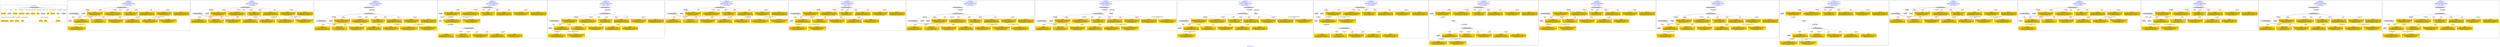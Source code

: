 digraph n0 {
fontcolor="blue"
remincross="true"
label="s28-wildlife-art.csv"
subgraph cluster_0 {
label="1-correct model"
n2[style="filled",color="white",fillcolor="lightgray",label="CulturalHeritageObject1"];
n3[shape="plaintext",style="filled",fillcolor="gold",label="Create Date"];
n4[style="filled",color="white",fillcolor="lightgray",label="Person1"];
n5[shape="plaintext",style="filled",fillcolor="gold",label="Description"];
n6[shape="plaintext",style="filled",fillcolor="gold",label="Measurements"];
n7[shape="plaintext",style="filled",fillcolor="gold",label="Materials"];
n8[shape="plaintext",style="filled",fillcolor="gold",label="Credit Line"];
n9[shape="plaintext",style="filled",fillcolor="gold",label="Owner"];
n10[style="filled",color="white",fillcolor="lightgray",label="Concept1"];
n11[shape="plaintext",style="filled",fillcolor="gold",label="Title"];
n12[shape="plaintext",style="filled",fillcolor="gold",label="ID Number"];
n13[style="filled",color="white",fillcolor="lightgray",label="Place1"];
n14[style="filled",color="white",fillcolor="lightgray",label="Concept2"];
n15[shape="plaintext",style="filled",fillcolor="gold",label="Maker Bio Country"];
n16[shape="plaintext",style="filled",fillcolor="gold",label="birthDate"];
n17[shape="plaintext",style="filled",fillcolor="gold",label="deathDate"];
n18[shape="plaintext",style="filled",fillcolor="gold",label="Maker"];
n19[shape="plaintext",style="filled",fillcolor="gold",label="Place Made"];
n20[shape="plaintext",style="filled",fillcolor="gold",label="Category"];
n21[shape="plaintext",style="filled",fillcolor="gold",label="Option1"];
}
subgraph cluster_1 {
label="candidate 0\nlink coherence:1.0\nnode coherence:1.0\nconfidence:0.3416793921736325\nmapping score:0.5626110794424929\ncost:15.9998\n-precision:0.25-recall:0.21"
n23[style="filled",color="white",fillcolor="lightgray",label="CulturalHeritageObject1"];
n24[style="filled",color="white",fillcolor="lightgray",label="CulturalHeritageObject2"];
n25[style="filled",color="white",fillcolor="lightgray",label="Person1"];
n26[style="filled",color="white",fillcolor="lightgray",label="Person2"];
n27[shape="plaintext",style="filled",fillcolor="gold",label="Category\n[Concept,prefLabel,0.464]\n[Person,biographicalInformation,0.257]\n[CulturalHeritageObject,description,0.175]\n[CulturalHeritageObject,medium,0.104]"];
n28[shape="plaintext",style="filled",fillcolor="gold",label="Maker Bio Country\n[Place,label,0.615]\n[CulturalHeritageObject,provenance,0.156]\n[Concept,prefLabel,0.149]\n[Person,biographicalInformation,0.08]"];
n29[shape="plaintext",style="filled",fillcolor="gold",label="Owner\n[CulturalHeritageObject,provenance,0.394]\n[CulturalHeritageObject,rightsHolder,0.37]\n[CulturalHeritageObject,title,0.12]\n[Document,classLink,0.116]"];
n30[shape="plaintext",style="filled",fillcolor="gold",label="Place Made\n[Person,countryAssociatedWithThePerson,0.329]\n[Person,biographicalInformation,0.312]\n[CulturalHeritageObject,title,0.203]\n[Concept,prefLabel,0.156]"];
n31[shape="plaintext",style="filled",fillcolor="gold",label="Title\n[CulturalHeritageObject,description,0.381]\n[Person,biographicalInformation,0.223]\n[CulturalHeritageObject,title,0.205]\n[Concept,prefLabel,0.192]"];
n32[shape="plaintext",style="filled",fillcolor="gold",label="deathDate\n[Person,dateOfDeath,0.529]\n[CulturalHeritageObject,created,0.287]\n[CulturalHeritageObject,title,0.097]\n[CulturalHeritageObject,provenance,0.088]"];
n33[shape="plaintext",style="filled",fillcolor="gold",label="Maker\n[Person,nameOfThePerson,0.387]\n[CulturalHeritageObject,provenance,0.276]\n[CulturalHeritageObject,description,0.189]\n[Document,classLink,0.147]"];
n34[shape="plaintext",style="filled",fillcolor="gold",label="Measurements\n[CulturalHeritageObject,extent,0.564]\n[CulturalHeritageObject,accessionNumber,0.234]\n[CulturalHeritageObject,description,0.118]\n[CulturalHeritageObject,title,0.084]"];
n35[shape="plaintext",style="filled",fillcolor="gold",label="birthDate\n[CulturalHeritageObject,created,0.328]\n[Person,dateOfDeath,0.318]\n[Person,dateOfBirth,0.284]\n[CulturalHeritageObject,title,0.07]"];
n36[shape="plaintext",style="filled",fillcolor="gold",label="Materials\n[CulturalHeritageObject,medium,0.797]\n[Person,biographicalInformation,0.081]\n[CulturalHeritageObject,description,0.075]\n[CulturalHeritageObject,provenance,0.047]"];
n37[shape="plaintext",style="filled",fillcolor="gold",label="Description\n[CulturalHeritageObject,description,0.448]\n[CulturalHeritageObject,title,0.262]\n[Person,biographicalInformation,0.227]\n[Concept,prefLabel,0.063]"];
n38[shape="plaintext",style="filled",fillcolor="gold",label="Option1\n[CulturalHeritageObject,title,0.3]\n[Person,countryAssociatedWithThePerson,0.254]\n[CulturalHeritageObject,description,0.25]\n[Person,nameOfThePerson,0.195]"];
n39[shape="plaintext",style="filled",fillcolor="gold",label="Credit Line\n[CulturalHeritageObject,provenance,0.487]\n[CulturalHeritageObject,rightsHolder,0.216]\n[CulturalHeritageObject,description,0.153]\n[Person,biographicalInformation,0.144]"];
}
subgraph cluster_2 {
label="candidate 1\nlink coherence:1.0\nnode coherence:1.0\nconfidence:0.33714917520545273\nmapping score:0.5739215199402791\ncost:14.9998\n-precision:0.27-recall:0.21"
n41[style="filled",color="white",fillcolor="lightgray",label="CulturalHeritageObject1"];
n42[style="filled",color="white",fillcolor="lightgray",label="CulturalHeritageObject2"];
n43[style="filled",color="white",fillcolor="lightgray",label="Person1"];
n44[shape="plaintext",style="filled",fillcolor="gold",label="Category\n[Concept,prefLabel,0.464]\n[Person,biographicalInformation,0.257]\n[CulturalHeritageObject,description,0.175]\n[CulturalHeritageObject,medium,0.104]"];
n45[shape="plaintext",style="filled",fillcolor="gold",label="Maker Bio Country\n[Place,label,0.615]\n[CulturalHeritageObject,provenance,0.156]\n[Concept,prefLabel,0.149]\n[Person,biographicalInformation,0.08]"];
n46[shape="plaintext",style="filled",fillcolor="gold",label="Owner\n[CulturalHeritageObject,provenance,0.394]\n[CulturalHeritageObject,rightsHolder,0.37]\n[CulturalHeritageObject,title,0.12]\n[Document,classLink,0.116]"];
n47[shape="plaintext",style="filled",fillcolor="gold",label="Option1\n[CulturalHeritageObject,title,0.3]\n[Person,countryAssociatedWithThePerson,0.254]\n[CulturalHeritageObject,description,0.25]\n[Person,nameOfThePerson,0.195]"];
n48[shape="plaintext",style="filled",fillcolor="gold",label="Place Made\n[Person,countryAssociatedWithThePerson,0.329]\n[Person,biographicalInformation,0.312]\n[CulturalHeritageObject,title,0.203]\n[Concept,prefLabel,0.156]"];
n49[shape="plaintext",style="filled",fillcolor="gold",label="Title\n[CulturalHeritageObject,description,0.381]\n[Person,biographicalInformation,0.223]\n[CulturalHeritageObject,title,0.205]\n[Concept,prefLabel,0.192]"];
n50[shape="plaintext",style="filled",fillcolor="gold",label="deathDate\n[Person,dateOfDeath,0.529]\n[CulturalHeritageObject,created,0.287]\n[CulturalHeritageObject,title,0.097]\n[CulturalHeritageObject,provenance,0.088]"];
n51[shape="plaintext",style="filled",fillcolor="gold",label="Maker\n[Person,nameOfThePerson,0.387]\n[CulturalHeritageObject,provenance,0.276]\n[CulturalHeritageObject,description,0.189]\n[Document,classLink,0.147]"];
n52[shape="plaintext",style="filled",fillcolor="gold",label="Measurements\n[CulturalHeritageObject,extent,0.564]\n[CulturalHeritageObject,accessionNumber,0.234]\n[CulturalHeritageObject,description,0.118]\n[CulturalHeritageObject,title,0.084]"];
n53[shape="plaintext",style="filled",fillcolor="gold",label="birthDate\n[CulturalHeritageObject,created,0.328]\n[Person,dateOfDeath,0.318]\n[Person,dateOfBirth,0.284]\n[CulturalHeritageObject,title,0.07]"];
n54[shape="plaintext",style="filled",fillcolor="gold",label="Materials\n[CulturalHeritageObject,medium,0.797]\n[Person,biographicalInformation,0.081]\n[CulturalHeritageObject,description,0.075]\n[CulturalHeritageObject,provenance,0.047]"];
n55[shape="plaintext",style="filled",fillcolor="gold",label="Description\n[CulturalHeritageObject,description,0.448]\n[CulturalHeritageObject,title,0.262]\n[Person,biographicalInformation,0.227]\n[Concept,prefLabel,0.063]"];
n56[shape="plaintext",style="filled",fillcolor="gold",label="Credit Line\n[CulturalHeritageObject,provenance,0.487]\n[CulturalHeritageObject,rightsHolder,0.216]\n[CulturalHeritageObject,description,0.153]\n[Person,biographicalInformation,0.144]"];
}
subgraph cluster_3 {
label="candidate 10\nlink coherence:0.9375\nnode coherence:1.0\nconfidence:0.33714917520545273\nmapping score:0.5739215199402791\ncost:115.009802\n-precision:0.25-recall:0.21"
n58[style="filled",color="white",fillcolor="lightgray",label="CulturalHeritageObject1"];
n59[style="filled",color="white",fillcolor="lightgray",label="CulturalHeritageObject2"];
n60[style="filled",color="white",fillcolor="lightgray",label="Person1"];
n61[style="filled",color="white",fillcolor="lightgray",label="EuropeanaAggregation1"];
n62[shape="plaintext",style="filled",fillcolor="gold",label="Category\n[Concept,prefLabel,0.464]\n[Person,biographicalInformation,0.257]\n[CulturalHeritageObject,description,0.175]\n[CulturalHeritageObject,medium,0.104]"];
n63[shape="plaintext",style="filled",fillcolor="gold",label="Maker Bio Country\n[Place,label,0.615]\n[CulturalHeritageObject,provenance,0.156]\n[Concept,prefLabel,0.149]\n[Person,biographicalInformation,0.08]"];
n64[shape="plaintext",style="filled",fillcolor="gold",label="Owner\n[CulturalHeritageObject,provenance,0.394]\n[CulturalHeritageObject,rightsHolder,0.37]\n[CulturalHeritageObject,title,0.12]\n[Document,classLink,0.116]"];
n65[shape="plaintext",style="filled",fillcolor="gold",label="Option1\n[CulturalHeritageObject,title,0.3]\n[Person,countryAssociatedWithThePerson,0.254]\n[CulturalHeritageObject,description,0.25]\n[Person,nameOfThePerson,0.195]"];
n66[shape="plaintext",style="filled",fillcolor="gold",label="Place Made\n[Person,countryAssociatedWithThePerson,0.329]\n[Person,biographicalInformation,0.312]\n[CulturalHeritageObject,title,0.203]\n[Concept,prefLabel,0.156]"];
n67[shape="plaintext",style="filled",fillcolor="gold",label="Title\n[CulturalHeritageObject,description,0.381]\n[Person,biographicalInformation,0.223]\n[CulturalHeritageObject,title,0.205]\n[Concept,prefLabel,0.192]"];
n68[shape="plaintext",style="filled",fillcolor="gold",label="deathDate\n[Person,dateOfDeath,0.529]\n[CulturalHeritageObject,created,0.287]\n[CulturalHeritageObject,title,0.097]\n[CulturalHeritageObject,provenance,0.088]"];
n69[shape="plaintext",style="filled",fillcolor="gold",label="Maker\n[Person,nameOfThePerson,0.387]\n[CulturalHeritageObject,provenance,0.276]\n[CulturalHeritageObject,description,0.189]\n[Document,classLink,0.147]"];
n70[shape="plaintext",style="filled",fillcolor="gold",label="Measurements\n[CulturalHeritageObject,extent,0.564]\n[CulturalHeritageObject,accessionNumber,0.234]\n[CulturalHeritageObject,description,0.118]\n[CulturalHeritageObject,title,0.084]"];
n71[shape="plaintext",style="filled",fillcolor="gold",label="birthDate\n[CulturalHeritageObject,created,0.328]\n[Person,dateOfDeath,0.318]\n[Person,dateOfBirth,0.284]\n[CulturalHeritageObject,title,0.07]"];
n72[shape="plaintext",style="filled",fillcolor="gold",label="Materials\n[CulturalHeritageObject,medium,0.797]\n[Person,biographicalInformation,0.081]\n[CulturalHeritageObject,description,0.075]\n[CulturalHeritageObject,provenance,0.047]"];
n73[shape="plaintext",style="filled",fillcolor="gold",label="Description\n[CulturalHeritageObject,description,0.448]\n[CulturalHeritageObject,title,0.262]\n[Person,biographicalInformation,0.227]\n[Concept,prefLabel,0.063]"];
n74[shape="plaintext",style="filled",fillcolor="gold",label="Credit Line\n[CulturalHeritageObject,provenance,0.487]\n[CulturalHeritageObject,rightsHolder,0.216]\n[CulturalHeritageObject,description,0.153]\n[Person,biographicalInformation,0.144]"];
}
subgraph cluster_4 {
label="candidate 11\nlink coherence:0.9375\nnode coherence:1.0\nconfidence:0.33714917520545273\nmapping score:0.5739215199402791\ncost:115.009832\n-precision:0.25-recall:0.21"
n76[style="filled",color="white",fillcolor="lightgray",label="CulturalHeritageObject1"];
n77[style="filled",color="white",fillcolor="lightgray",label="Person1"];
n78[style="filled",color="white",fillcolor="lightgray",label="Place2"];
n79[style="filled",color="white",fillcolor="lightgray",label="CulturalHeritageObject2"];
n80[shape="plaintext",style="filled",fillcolor="gold",label="Category\n[Concept,prefLabel,0.464]\n[Person,biographicalInformation,0.257]\n[CulturalHeritageObject,description,0.175]\n[CulturalHeritageObject,medium,0.104]"];
n81[shape="plaintext",style="filled",fillcolor="gold",label="Maker Bio Country\n[Place,label,0.615]\n[CulturalHeritageObject,provenance,0.156]\n[Concept,prefLabel,0.149]\n[Person,biographicalInformation,0.08]"];
n82[shape="plaintext",style="filled",fillcolor="gold",label="Owner\n[CulturalHeritageObject,provenance,0.394]\n[CulturalHeritageObject,rightsHolder,0.37]\n[CulturalHeritageObject,title,0.12]\n[Document,classLink,0.116]"];
n83[shape="plaintext",style="filled",fillcolor="gold",label="Option1\n[CulturalHeritageObject,title,0.3]\n[Person,countryAssociatedWithThePerson,0.254]\n[CulturalHeritageObject,description,0.25]\n[Person,nameOfThePerson,0.195]"];
n84[shape="plaintext",style="filled",fillcolor="gold",label="Place Made\n[Person,countryAssociatedWithThePerson,0.329]\n[Person,biographicalInformation,0.312]\n[CulturalHeritageObject,title,0.203]\n[Concept,prefLabel,0.156]"];
n85[shape="plaintext",style="filled",fillcolor="gold",label="Title\n[CulturalHeritageObject,description,0.381]\n[Person,biographicalInformation,0.223]\n[CulturalHeritageObject,title,0.205]\n[Concept,prefLabel,0.192]"];
n86[shape="plaintext",style="filled",fillcolor="gold",label="deathDate\n[Person,dateOfDeath,0.529]\n[CulturalHeritageObject,created,0.287]\n[CulturalHeritageObject,title,0.097]\n[CulturalHeritageObject,provenance,0.088]"];
n87[shape="plaintext",style="filled",fillcolor="gold",label="Maker\n[Person,nameOfThePerson,0.387]\n[CulturalHeritageObject,provenance,0.276]\n[CulturalHeritageObject,description,0.189]\n[Document,classLink,0.147]"];
n88[shape="plaintext",style="filled",fillcolor="gold",label="Measurements\n[CulturalHeritageObject,extent,0.564]\n[CulturalHeritageObject,accessionNumber,0.234]\n[CulturalHeritageObject,description,0.118]\n[CulturalHeritageObject,title,0.084]"];
n89[shape="plaintext",style="filled",fillcolor="gold",label="birthDate\n[CulturalHeritageObject,created,0.328]\n[Person,dateOfDeath,0.318]\n[Person,dateOfBirth,0.284]\n[CulturalHeritageObject,title,0.07]"];
n90[shape="plaintext",style="filled",fillcolor="gold",label="Materials\n[CulturalHeritageObject,medium,0.797]\n[Person,biographicalInformation,0.081]\n[CulturalHeritageObject,description,0.075]\n[CulturalHeritageObject,provenance,0.047]"];
n91[shape="plaintext",style="filled",fillcolor="gold",label="Description\n[CulturalHeritageObject,description,0.448]\n[CulturalHeritageObject,title,0.262]\n[Person,biographicalInformation,0.227]\n[Concept,prefLabel,0.063]"];
n92[shape="plaintext",style="filled",fillcolor="gold",label="Credit Line\n[CulturalHeritageObject,provenance,0.487]\n[CulturalHeritageObject,rightsHolder,0.216]\n[CulturalHeritageObject,description,0.153]\n[Person,biographicalInformation,0.144]"];
}
subgraph cluster_5 {
label="candidate 12\nlink coherence:0.9375\nnode coherence:1.0\nconfidence:0.33714917520545273\nmapping score:0.5739215199402791\ncost:115.009972\n-precision:0.19-recall:0.16"
n94[style="filled",color="white",fillcolor="lightgray",label="CulturalHeritageObject1"];
n95[style="filled",color="white",fillcolor="lightgray",label="CulturalHeritageObject2"];
n96[style="filled",color="white",fillcolor="lightgray",label="Person2"];
n97[style="filled",color="white",fillcolor="lightgray",label="EuropeanaAggregation1"];
n98[shape="plaintext",style="filled",fillcolor="gold",label="Category\n[Concept,prefLabel,0.464]\n[Person,biographicalInformation,0.257]\n[CulturalHeritageObject,description,0.175]\n[CulturalHeritageObject,medium,0.104]"];
n99[shape="plaintext",style="filled",fillcolor="gold",label="Maker Bio Country\n[Place,label,0.615]\n[CulturalHeritageObject,provenance,0.156]\n[Concept,prefLabel,0.149]\n[Person,biographicalInformation,0.08]"];
n100[shape="plaintext",style="filled",fillcolor="gold",label="Owner\n[CulturalHeritageObject,provenance,0.394]\n[CulturalHeritageObject,rightsHolder,0.37]\n[CulturalHeritageObject,title,0.12]\n[Document,classLink,0.116]"];
n101[shape="plaintext",style="filled",fillcolor="gold",label="Option1\n[CulturalHeritageObject,title,0.3]\n[Person,countryAssociatedWithThePerson,0.254]\n[CulturalHeritageObject,description,0.25]\n[Person,nameOfThePerson,0.195]"];
n102[shape="plaintext",style="filled",fillcolor="gold",label="Title\n[CulturalHeritageObject,description,0.381]\n[Person,biographicalInformation,0.223]\n[CulturalHeritageObject,title,0.205]\n[Concept,prefLabel,0.192]"];
n103[shape="plaintext",style="filled",fillcolor="gold",label="deathDate\n[Person,dateOfDeath,0.529]\n[CulturalHeritageObject,created,0.287]\n[CulturalHeritageObject,title,0.097]\n[CulturalHeritageObject,provenance,0.088]"];
n104[shape="plaintext",style="filled",fillcolor="gold",label="Maker\n[Person,nameOfThePerson,0.387]\n[CulturalHeritageObject,provenance,0.276]\n[CulturalHeritageObject,description,0.189]\n[Document,classLink,0.147]"];
n105[shape="plaintext",style="filled",fillcolor="gold",label="Measurements\n[CulturalHeritageObject,extent,0.564]\n[CulturalHeritageObject,accessionNumber,0.234]\n[CulturalHeritageObject,description,0.118]\n[CulturalHeritageObject,title,0.084]"];
n106[shape="plaintext",style="filled",fillcolor="gold",label="birthDate\n[CulturalHeritageObject,created,0.328]\n[Person,dateOfDeath,0.318]\n[Person,dateOfBirth,0.284]\n[CulturalHeritageObject,title,0.07]"];
n107[shape="plaintext",style="filled",fillcolor="gold",label="Materials\n[CulturalHeritageObject,medium,0.797]\n[Person,biographicalInformation,0.081]\n[CulturalHeritageObject,description,0.075]\n[CulturalHeritageObject,provenance,0.047]"];
n108[shape="plaintext",style="filled",fillcolor="gold",label="Description\n[CulturalHeritageObject,description,0.448]\n[CulturalHeritageObject,title,0.262]\n[Person,biographicalInformation,0.227]\n[Concept,prefLabel,0.063]"];
n109[shape="plaintext",style="filled",fillcolor="gold",label="Place Made\n[Person,countryAssociatedWithThePerson,0.329]\n[Person,biographicalInformation,0.312]\n[CulturalHeritageObject,title,0.203]\n[Concept,prefLabel,0.156]"];
n110[shape="plaintext",style="filled",fillcolor="gold",label="Credit Line\n[CulturalHeritageObject,provenance,0.487]\n[CulturalHeritageObject,rightsHolder,0.216]\n[CulturalHeritageObject,description,0.153]\n[Person,biographicalInformation,0.144]"];
}
subgraph cluster_6 {
label="candidate 13\nlink coherence:0.9333333333333333\nnode coherence:1.0\nconfidence:0.33714917520545273\nmapping score:0.5739215199402791\ncost:14.99997\n-precision:0.2-recall:0.16"
n112[style="filled",color="white",fillcolor="lightgray",label="CulturalHeritageObject1"];
n113[style="filled",color="white",fillcolor="lightgray",label="CulturalHeritageObject2"];
n114[style="filled",color="white",fillcolor="lightgray",label="Person2"];
n115[shape="plaintext",style="filled",fillcolor="gold",label="Category\n[Concept,prefLabel,0.464]\n[Person,biographicalInformation,0.257]\n[CulturalHeritageObject,description,0.175]\n[CulturalHeritageObject,medium,0.104]"];
n116[shape="plaintext",style="filled",fillcolor="gold",label="Maker Bio Country\n[Place,label,0.615]\n[CulturalHeritageObject,provenance,0.156]\n[Concept,prefLabel,0.149]\n[Person,biographicalInformation,0.08]"];
n117[shape="plaintext",style="filled",fillcolor="gold",label="Owner\n[CulturalHeritageObject,provenance,0.394]\n[CulturalHeritageObject,rightsHolder,0.37]\n[CulturalHeritageObject,title,0.12]\n[Document,classLink,0.116]"];
n118[shape="plaintext",style="filled",fillcolor="gold",label="Option1\n[CulturalHeritageObject,title,0.3]\n[Person,countryAssociatedWithThePerson,0.254]\n[CulturalHeritageObject,description,0.25]\n[Person,nameOfThePerson,0.195]"];
n119[shape="plaintext",style="filled",fillcolor="gold",label="Title\n[CulturalHeritageObject,description,0.381]\n[Person,biographicalInformation,0.223]\n[CulturalHeritageObject,title,0.205]\n[Concept,prefLabel,0.192]"];
n120[shape="plaintext",style="filled",fillcolor="gold",label="deathDate\n[Person,dateOfDeath,0.529]\n[CulturalHeritageObject,created,0.287]\n[CulturalHeritageObject,title,0.097]\n[CulturalHeritageObject,provenance,0.088]"];
n121[shape="plaintext",style="filled",fillcolor="gold",label="Maker\n[Person,nameOfThePerson,0.387]\n[CulturalHeritageObject,provenance,0.276]\n[CulturalHeritageObject,description,0.189]\n[Document,classLink,0.147]"];
n122[shape="plaintext",style="filled",fillcolor="gold",label="Measurements\n[CulturalHeritageObject,extent,0.564]\n[CulturalHeritageObject,accessionNumber,0.234]\n[CulturalHeritageObject,description,0.118]\n[CulturalHeritageObject,title,0.084]"];
n123[shape="plaintext",style="filled",fillcolor="gold",label="birthDate\n[CulturalHeritageObject,created,0.328]\n[Person,dateOfDeath,0.318]\n[Person,dateOfBirth,0.284]\n[CulturalHeritageObject,title,0.07]"];
n124[shape="plaintext",style="filled",fillcolor="gold",label="Materials\n[CulturalHeritageObject,medium,0.797]\n[Person,biographicalInformation,0.081]\n[CulturalHeritageObject,description,0.075]\n[CulturalHeritageObject,provenance,0.047]"];
n125[shape="plaintext",style="filled",fillcolor="gold",label="Description\n[CulturalHeritageObject,description,0.448]\n[CulturalHeritageObject,title,0.262]\n[Person,biographicalInformation,0.227]\n[Concept,prefLabel,0.063]"];
n126[shape="plaintext",style="filled",fillcolor="gold",label="Place Made\n[Person,countryAssociatedWithThePerson,0.329]\n[Person,biographicalInformation,0.312]\n[CulturalHeritageObject,title,0.203]\n[Concept,prefLabel,0.156]"];
n127[shape="plaintext",style="filled",fillcolor="gold",label="Credit Line\n[CulturalHeritageObject,provenance,0.487]\n[CulturalHeritageObject,rightsHolder,0.216]\n[CulturalHeritageObject,description,0.153]\n[Person,biographicalInformation,0.144]"];
}
subgraph cluster_7 {
label="candidate 14\nlink coherence:0.9333333333333333\nnode coherence:1.0\nconfidence:0.33714917520545273\nmapping score:0.5739215199402791\ncost:113.99997\n-precision:0.2-recall:0.16"
n129[style="filled",color="white",fillcolor="lightgray",label="CulturalHeritageObject1"];
n130[style="filled",color="white",fillcolor="lightgray",label="CulturalHeritageObject2"];
n131[style="filled",color="white",fillcolor="lightgray",label="Person1"];
n132[shape="plaintext",style="filled",fillcolor="gold",label="Category\n[Concept,prefLabel,0.464]\n[Person,biographicalInformation,0.257]\n[CulturalHeritageObject,description,0.175]\n[CulturalHeritageObject,medium,0.104]"];
n133[shape="plaintext",style="filled",fillcolor="gold",label="Maker Bio Country\n[Place,label,0.615]\n[CulturalHeritageObject,provenance,0.156]\n[Concept,prefLabel,0.149]\n[Person,biographicalInformation,0.08]"];
n134[shape="plaintext",style="filled",fillcolor="gold",label="Owner\n[CulturalHeritageObject,provenance,0.394]\n[CulturalHeritageObject,rightsHolder,0.37]\n[CulturalHeritageObject,title,0.12]\n[Document,classLink,0.116]"];
n135[shape="plaintext",style="filled",fillcolor="gold",label="Option1\n[CulturalHeritageObject,title,0.3]\n[Person,countryAssociatedWithThePerson,0.254]\n[CulturalHeritageObject,description,0.25]\n[Person,nameOfThePerson,0.195]"];
n136[shape="plaintext",style="filled",fillcolor="gold",label="Place Made\n[Person,countryAssociatedWithThePerson,0.329]\n[Person,biographicalInformation,0.312]\n[CulturalHeritageObject,title,0.203]\n[Concept,prefLabel,0.156]"];
n137[shape="plaintext",style="filled",fillcolor="gold",label="Title\n[CulturalHeritageObject,description,0.381]\n[Person,biographicalInformation,0.223]\n[CulturalHeritageObject,title,0.205]\n[Concept,prefLabel,0.192]"];
n138[shape="plaintext",style="filled",fillcolor="gold",label="deathDate\n[Person,dateOfDeath,0.529]\n[CulturalHeritageObject,created,0.287]\n[CulturalHeritageObject,title,0.097]\n[CulturalHeritageObject,provenance,0.088]"];
n139[shape="plaintext",style="filled",fillcolor="gold",label="Maker\n[Person,nameOfThePerson,0.387]\n[CulturalHeritageObject,provenance,0.276]\n[CulturalHeritageObject,description,0.189]\n[Document,classLink,0.147]"];
n140[shape="plaintext",style="filled",fillcolor="gold",label="Measurements\n[CulturalHeritageObject,extent,0.564]\n[CulturalHeritageObject,accessionNumber,0.234]\n[CulturalHeritageObject,description,0.118]\n[CulturalHeritageObject,title,0.084]"];
n141[shape="plaintext",style="filled",fillcolor="gold",label="birthDate\n[CulturalHeritageObject,created,0.328]\n[Person,dateOfDeath,0.318]\n[Person,dateOfBirth,0.284]\n[CulturalHeritageObject,title,0.07]"];
n142[shape="plaintext",style="filled",fillcolor="gold",label="Materials\n[CulturalHeritageObject,medium,0.797]\n[Person,biographicalInformation,0.081]\n[CulturalHeritageObject,description,0.075]\n[CulturalHeritageObject,provenance,0.047]"];
n143[shape="plaintext",style="filled",fillcolor="gold",label="Description\n[CulturalHeritageObject,description,0.448]\n[CulturalHeritageObject,title,0.262]\n[Person,biographicalInformation,0.227]\n[Concept,prefLabel,0.063]"];
n144[shape="plaintext",style="filled",fillcolor="gold",label="Credit Line\n[CulturalHeritageObject,provenance,0.487]\n[CulturalHeritageObject,rightsHolder,0.216]\n[CulturalHeritageObject,description,0.153]\n[Person,biographicalInformation,0.144]"];
}
subgraph cluster_8 {
label="candidate 15\nlink coherence:0.8823529411764706\nnode coherence:1.0\nconfidence:0.3416793921736325\nmapping score:0.5626110794424929\ncost:16.99967\n-precision:0.24-recall:0.21"
n146[style="filled",color="white",fillcolor="lightgray",label="CulturalHeritageObject1"];
n147[style="filled",color="white",fillcolor="lightgray",label="CulturalHeritageObject2"];
n148[style="filled",color="white",fillcolor="lightgray",label="Person1"];
n149[style="filled",color="white",fillcolor="lightgray",label="Person2"];
n150[style="filled",color="white",fillcolor="lightgray",label="EuropeanaAggregation1"];
n151[shape="plaintext",style="filled",fillcolor="gold",label="Category\n[Concept,prefLabel,0.464]\n[Person,biographicalInformation,0.257]\n[CulturalHeritageObject,description,0.175]\n[CulturalHeritageObject,medium,0.104]"];
n152[shape="plaintext",style="filled",fillcolor="gold",label="Maker Bio Country\n[Place,label,0.615]\n[CulturalHeritageObject,provenance,0.156]\n[Concept,prefLabel,0.149]\n[Person,biographicalInformation,0.08]"];
n153[shape="plaintext",style="filled",fillcolor="gold",label="Owner\n[CulturalHeritageObject,provenance,0.394]\n[CulturalHeritageObject,rightsHolder,0.37]\n[CulturalHeritageObject,title,0.12]\n[Document,classLink,0.116]"];
n154[shape="plaintext",style="filled",fillcolor="gold",label="Place Made\n[Person,countryAssociatedWithThePerson,0.329]\n[Person,biographicalInformation,0.312]\n[CulturalHeritageObject,title,0.203]\n[Concept,prefLabel,0.156]"];
n155[shape="plaintext",style="filled",fillcolor="gold",label="Title\n[CulturalHeritageObject,description,0.381]\n[Person,biographicalInformation,0.223]\n[CulturalHeritageObject,title,0.205]\n[Concept,prefLabel,0.192]"];
n156[shape="plaintext",style="filled",fillcolor="gold",label="deathDate\n[Person,dateOfDeath,0.529]\n[CulturalHeritageObject,created,0.287]\n[CulturalHeritageObject,title,0.097]\n[CulturalHeritageObject,provenance,0.088]"];
n157[shape="plaintext",style="filled",fillcolor="gold",label="Maker\n[Person,nameOfThePerson,0.387]\n[CulturalHeritageObject,provenance,0.276]\n[CulturalHeritageObject,description,0.189]\n[Document,classLink,0.147]"];
n158[shape="plaintext",style="filled",fillcolor="gold",label="Measurements\n[CulturalHeritageObject,extent,0.564]\n[CulturalHeritageObject,accessionNumber,0.234]\n[CulturalHeritageObject,description,0.118]\n[CulturalHeritageObject,title,0.084]"];
n159[shape="plaintext",style="filled",fillcolor="gold",label="birthDate\n[CulturalHeritageObject,created,0.328]\n[Person,dateOfDeath,0.318]\n[Person,dateOfBirth,0.284]\n[CulturalHeritageObject,title,0.07]"];
n160[shape="plaintext",style="filled",fillcolor="gold",label="Materials\n[CulturalHeritageObject,medium,0.797]\n[Person,biographicalInformation,0.081]\n[CulturalHeritageObject,description,0.075]\n[CulturalHeritageObject,provenance,0.047]"];
n161[shape="plaintext",style="filled",fillcolor="gold",label="Description\n[CulturalHeritageObject,description,0.448]\n[CulturalHeritageObject,title,0.262]\n[Person,biographicalInformation,0.227]\n[Concept,prefLabel,0.063]"];
n162[shape="plaintext",style="filled",fillcolor="gold",label="Option1\n[CulturalHeritageObject,title,0.3]\n[Person,countryAssociatedWithThePerson,0.254]\n[CulturalHeritageObject,description,0.25]\n[Person,nameOfThePerson,0.195]"];
n163[shape="plaintext",style="filled",fillcolor="gold",label="Credit Line\n[CulturalHeritageObject,provenance,0.487]\n[CulturalHeritageObject,rightsHolder,0.216]\n[CulturalHeritageObject,description,0.153]\n[Person,biographicalInformation,0.144]"];
}
subgraph cluster_9 {
label="candidate 16\nlink coherence:0.8823529411764706\nnode coherence:1.0\nconfidence:0.3416793921736325\nmapping score:0.5626110794424929\ncost:116.009672\n-precision:0.24-recall:0.21"
n165[style="filled",color="white",fillcolor="lightgray",label="CulturalHeritageObject1"];
n166[style="filled",color="white",fillcolor="lightgray",label="CulturalHeritageObject2"];
n167[style="filled",color="white",fillcolor="lightgray",label="Person1"];
n168[style="filled",color="white",fillcolor="lightgray",label="EuropeanaAggregation1"];
n169[style="filled",color="white",fillcolor="lightgray",label="Person2"];
n170[shape="plaintext",style="filled",fillcolor="gold",label="Category\n[Concept,prefLabel,0.464]\n[Person,biographicalInformation,0.257]\n[CulturalHeritageObject,description,0.175]\n[CulturalHeritageObject,medium,0.104]"];
n171[shape="plaintext",style="filled",fillcolor="gold",label="Maker Bio Country\n[Place,label,0.615]\n[CulturalHeritageObject,provenance,0.156]\n[Concept,prefLabel,0.149]\n[Person,biographicalInformation,0.08]"];
n172[shape="plaintext",style="filled",fillcolor="gold",label="Owner\n[CulturalHeritageObject,provenance,0.394]\n[CulturalHeritageObject,rightsHolder,0.37]\n[CulturalHeritageObject,title,0.12]\n[Document,classLink,0.116]"];
n173[shape="plaintext",style="filled",fillcolor="gold",label="Place Made\n[Person,countryAssociatedWithThePerson,0.329]\n[Person,biographicalInformation,0.312]\n[CulturalHeritageObject,title,0.203]\n[Concept,prefLabel,0.156]"];
n174[shape="plaintext",style="filled",fillcolor="gold",label="Title\n[CulturalHeritageObject,description,0.381]\n[Person,biographicalInformation,0.223]\n[CulturalHeritageObject,title,0.205]\n[Concept,prefLabel,0.192]"];
n175[shape="plaintext",style="filled",fillcolor="gold",label="deathDate\n[Person,dateOfDeath,0.529]\n[CulturalHeritageObject,created,0.287]\n[CulturalHeritageObject,title,0.097]\n[CulturalHeritageObject,provenance,0.088]"];
n176[shape="plaintext",style="filled",fillcolor="gold",label="Maker\n[Person,nameOfThePerson,0.387]\n[CulturalHeritageObject,provenance,0.276]\n[CulturalHeritageObject,description,0.189]\n[Document,classLink,0.147]"];
n177[shape="plaintext",style="filled",fillcolor="gold",label="Measurements\n[CulturalHeritageObject,extent,0.564]\n[CulturalHeritageObject,accessionNumber,0.234]\n[CulturalHeritageObject,description,0.118]\n[CulturalHeritageObject,title,0.084]"];
n178[shape="plaintext",style="filled",fillcolor="gold",label="birthDate\n[CulturalHeritageObject,created,0.328]\n[Person,dateOfDeath,0.318]\n[Person,dateOfBirth,0.284]\n[CulturalHeritageObject,title,0.07]"];
n179[shape="plaintext",style="filled",fillcolor="gold",label="Materials\n[CulturalHeritageObject,medium,0.797]\n[Person,biographicalInformation,0.081]\n[CulturalHeritageObject,description,0.075]\n[CulturalHeritageObject,provenance,0.047]"];
n180[shape="plaintext",style="filled",fillcolor="gold",label="Description\n[CulturalHeritageObject,description,0.448]\n[CulturalHeritageObject,title,0.262]\n[Person,biographicalInformation,0.227]\n[Concept,prefLabel,0.063]"];
n181[shape="plaintext",style="filled",fillcolor="gold",label="Option1\n[CulturalHeritageObject,title,0.3]\n[Person,countryAssociatedWithThePerson,0.254]\n[CulturalHeritageObject,description,0.25]\n[Person,nameOfThePerson,0.195]"];
n182[shape="plaintext",style="filled",fillcolor="gold",label="Credit Line\n[CulturalHeritageObject,provenance,0.487]\n[CulturalHeritageObject,rightsHolder,0.216]\n[CulturalHeritageObject,description,0.153]\n[Person,biographicalInformation,0.144]"];
}
subgraph cluster_10 {
label="candidate 17\nlink coherence:0.8823529411764706\nnode coherence:1.0\nconfidence:0.3416793921736325\nmapping score:0.5626110794424929\ncost:116.009842\n-precision:0.18-recall:0.16"
n184[style="filled",color="white",fillcolor="lightgray",label="CulturalHeritageObject1"];
n185[style="filled",color="white",fillcolor="lightgray",label="CulturalHeritageObject2"];
n186[style="filled",color="white",fillcolor="lightgray",label="Person2"];
n187[style="filled",color="white",fillcolor="lightgray",label="EuropeanaAggregation1"];
n188[style="filled",color="white",fillcolor="lightgray",label="Person1"];
n189[shape="plaintext",style="filled",fillcolor="gold",label="Category\n[Concept,prefLabel,0.464]\n[Person,biographicalInformation,0.257]\n[CulturalHeritageObject,description,0.175]\n[CulturalHeritageObject,medium,0.104]"];
n190[shape="plaintext",style="filled",fillcolor="gold",label="Maker Bio Country\n[Place,label,0.615]\n[CulturalHeritageObject,provenance,0.156]\n[Concept,prefLabel,0.149]\n[Person,biographicalInformation,0.08]"];
n191[shape="plaintext",style="filled",fillcolor="gold",label="Owner\n[CulturalHeritageObject,provenance,0.394]\n[CulturalHeritageObject,rightsHolder,0.37]\n[CulturalHeritageObject,title,0.12]\n[Document,classLink,0.116]"];
n192[shape="plaintext",style="filled",fillcolor="gold",label="Place Made\n[Person,countryAssociatedWithThePerson,0.329]\n[Person,biographicalInformation,0.312]\n[CulturalHeritageObject,title,0.203]\n[Concept,prefLabel,0.156]"];
n193[shape="plaintext",style="filled",fillcolor="gold",label="Title\n[CulturalHeritageObject,description,0.381]\n[Person,biographicalInformation,0.223]\n[CulturalHeritageObject,title,0.205]\n[Concept,prefLabel,0.192]"];
n194[shape="plaintext",style="filled",fillcolor="gold",label="deathDate\n[Person,dateOfDeath,0.529]\n[CulturalHeritageObject,created,0.287]\n[CulturalHeritageObject,title,0.097]\n[CulturalHeritageObject,provenance,0.088]"];
n195[shape="plaintext",style="filled",fillcolor="gold",label="Maker\n[Person,nameOfThePerson,0.387]\n[CulturalHeritageObject,provenance,0.276]\n[CulturalHeritageObject,description,0.189]\n[Document,classLink,0.147]"];
n196[shape="plaintext",style="filled",fillcolor="gold",label="Measurements\n[CulturalHeritageObject,extent,0.564]\n[CulturalHeritageObject,accessionNumber,0.234]\n[CulturalHeritageObject,description,0.118]\n[CulturalHeritageObject,title,0.084]"];
n197[shape="plaintext",style="filled",fillcolor="gold",label="birthDate\n[CulturalHeritageObject,created,0.328]\n[Person,dateOfDeath,0.318]\n[Person,dateOfBirth,0.284]\n[CulturalHeritageObject,title,0.07]"];
n198[shape="plaintext",style="filled",fillcolor="gold",label="Materials\n[CulturalHeritageObject,medium,0.797]\n[Person,biographicalInformation,0.081]\n[CulturalHeritageObject,description,0.075]\n[CulturalHeritageObject,provenance,0.047]"];
n199[shape="plaintext",style="filled",fillcolor="gold",label="Description\n[CulturalHeritageObject,description,0.448]\n[CulturalHeritageObject,title,0.262]\n[Person,biographicalInformation,0.227]\n[Concept,prefLabel,0.063]"];
n200[shape="plaintext",style="filled",fillcolor="gold",label="Option1\n[CulturalHeritageObject,title,0.3]\n[Person,countryAssociatedWithThePerson,0.254]\n[CulturalHeritageObject,description,0.25]\n[Person,nameOfThePerson,0.195]"];
n201[shape="plaintext",style="filled",fillcolor="gold",label="Credit Line\n[CulturalHeritageObject,provenance,0.487]\n[CulturalHeritageObject,rightsHolder,0.216]\n[CulturalHeritageObject,description,0.153]\n[Person,biographicalInformation,0.144]"];
}
subgraph cluster_11 {
label="candidate 18\nlink coherence:0.8823529411764706\nnode coherence:1.0\nconfidence:0.33714917520545273\nmapping score:0.5739215199402791\ncost:116.009832\n-precision:0.24-recall:0.21"
n203[style="filled",color="white",fillcolor="lightgray",label="CulturalHeritageObject1"];
n204[style="filled",color="white",fillcolor="lightgray",label="Person1"];
n205[style="filled",color="white",fillcolor="lightgray",label="Person2"];
n206[style="filled",color="white",fillcolor="lightgray",label="Place2"];
n207[style="filled",color="white",fillcolor="lightgray",label="CulturalHeritageObject2"];
n208[shape="plaintext",style="filled",fillcolor="gold",label="Category\n[Concept,prefLabel,0.464]\n[Person,biographicalInformation,0.257]\n[CulturalHeritageObject,description,0.175]\n[CulturalHeritageObject,medium,0.104]"];
n209[shape="plaintext",style="filled",fillcolor="gold",label="Maker Bio Country\n[Place,label,0.615]\n[CulturalHeritageObject,provenance,0.156]\n[Concept,prefLabel,0.149]\n[Person,biographicalInformation,0.08]"];
n210[shape="plaintext",style="filled",fillcolor="gold",label="Owner\n[CulturalHeritageObject,provenance,0.394]\n[CulturalHeritageObject,rightsHolder,0.37]\n[CulturalHeritageObject,title,0.12]\n[Document,classLink,0.116]"];
n211[shape="plaintext",style="filled",fillcolor="gold",label="Option1\n[CulturalHeritageObject,title,0.3]\n[Person,countryAssociatedWithThePerson,0.254]\n[CulturalHeritageObject,description,0.25]\n[Person,nameOfThePerson,0.195]"];
n212[shape="plaintext",style="filled",fillcolor="gold",label="Title\n[CulturalHeritageObject,description,0.381]\n[Person,biographicalInformation,0.223]\n[CulturalHeritageObject,title,0.205]\n[Concept,prefLabel,0.192]"];
n213[shape="plaintext",style="filled",fillcolor="gold",label="deathDate\n[Person,dateOfDeath,0.529]\n[CulturalHeritageObject,created,0.287]\n[CulturalHeritageObject,title,0.097]\n[CulturalHeritageObject,provenance,0.088]"];
n214[shape="plaintext",style="filled",fillcolor="gold",label="Maker\n[Person,nameOfThePerson,0.387]\n[CulturalHeritageObject,provenance,0.276]\n[CulturalHeritageObject,description,0.189]\n[Document,classLink,0.147]"];
n215[shape="plaintext",style="filled",fillcolor="gold",label="Measurements\n[CulturalHeritageObject,extent,0.564]\n[CulturalHeritageObject,accessionNumber,0.234]\n[CulturalHeritageObject,description,0.118]\n[CulturalHeritageObject,title,0.084]"];
n216[shape="plaintext",style="filled",fillcolor="gold",label="birthDate\n[CulturalHeritageObject,created,0.328]\n[Person,dateOfDeath,0.318]\n[Person,dateOfBirth,0.284]\n[CulturalHeritageObject,title,0.07]"];
n217[shape="plaintext",style="filled",fillcolor="gold",label="Materials\n[CulturalHeritageObject,medium,0.797]\n[Person,biographicalInformation,0.081]\n[CulturalHeritageObject,description,0.075]\n[CulturalHeritageObject,provenance,0.047]"];
n218[shape="plaintext",style="filled",fillcolor="gold",label="Description\n[CulturalHeritageObject,description,0.448]\n[CulturalHeritageObject,title,0.262]\n[Person,biographicalInformation,0.227]\n[Concept,prefLabel,0.063]"];
n219[shape="plaintext",style="filled",fillcolor="gold",label="Place Made\n[Person,countryAssociatedWithThePerson,0.329]\n[Person,biographicalInformation,0.312]\n[CulturalHeritageObject,title,0.203]\n[Concept,prefLabel,0.156]"];
n220[shape="plaintext",style="filled",fillcolor="gold",label="Credit Line\n[CulturalHeritageObject,provenance,0.487]\n[CulturalHeritageObject,rightsHolder,0.216]\n[CulturalHeritageObject,description,0.153]\n[Person,biographicalInformation,0.144]"];
}
subgraph cluster_12 {
label="candidate 19\nlink coherence:0.8823529411764706\nnode coherence:1.0\nconfidence:0.33714917520545273\nmapping score:0.5739215199402791\ncost:215.009832\n-precision:0.24-recall:0.21"
n222[style="filled",color="white",fillcolor="lightgray",label="CulturalHeritageObject1"];
n223[style="filled",color="white",fillcolor="lightgray",label="Person1"];
n224[style="filled",color="white",fillcolor="lightgray",label="Place2"];
n225[style="filled",color="white",fillcolor="lightgray",label="CulturalHeritageObject2"];
n226[style="filled",color="white",fillcolor="lightgray",label="Person2"];
n227[shape="plaintext",style="filled",fillcolor="gold",label="Category\n[Concept,prefLabel,0.464]\n[Person,biographicalInformation,0.257]\n[CulturalHeritageObject,description,0.175]\n[CulturalHeritageObject,medium,0.104]"];
n228[shape="plaintext",style="filled",fillcolor="gold",label="Maker Bio Country\n[Place,label,0.615]\n[CulturalHeritageObject,provenance,0.156]\n[Concept,prefLabel,0.149]\n[Person,biographicalInformation,0.08]"];
n229[shape="plaintext",style="filled",fillcolor="gold",label="Owner\n[CulturalHeritageObject,provenance,0.394]\n[CulturalHeritageObject,rightsHolder,0.37]\n[CulturalHeritageObject,title,0.12]\n[Document,classLink,0.116]"];
n230[shape="plaintext",style="filled",fillcolor="gold",label="Option1\n[CulturalHeritageObject,title,0.3]\n[Person,countryAssociatedWithThePerson,0.254]\n[CulturalHeritageObject,description,0.25]\n[Person,nameOfThePerson,0.195]"];
n231[shape="plaintext",style="filled",fillcolor="gold",label="Title\n[CulturalHeritageObject,description,0.381]\n[Person,biographicalInformation,0.223]\n[CulturalHeritageObject,title,0.205]\n[Concept,prefLabel,0.192]"];
n232[shape="plaintext",style="filled",fillcolor="gold",label="deathDate\n[Person,dateOfDeath,0.529]\n[CulturalHeritageObject,created,0.287]\n[CulturalHeritageObject,title,0.097]\n[CulturalHeritageObject,provenance,0.088]"];
n233[shape="plaintext",style="filled",fillcolor="gold",label="Maker\n[Person,nameOfThePerson,0.387]\n[CulturalHeritageObject,provenance,0.276]\n[CulturalHeritageObject,description,0.189]\n[Document,classLink,0.147]"];
n234[shape="plaintext",style="filled",fillcolor="gold",label="Measurements\n[CulturalHeritageObject,extent,0.564]\n[CulturalHeritageObject,accessionNumber,0.234]\n[CulturalHeritageObject,description,0.118]\n[CulturalHeritageObject,title,0.084]"];
n235[shape="plaintext",style="filled",fillcolor="gold",label="birthDate\n[CulturalHeritageObject,created,0.328]\n[Person,dateOfDeath,0.318]\n[Person,dateOfBirth,0.284]\n[CulturalHeritageObject,title,0.07]"];
n236[shape="plaintext",style="filled",fillcolor="gold",label="Materials\n[CulturalHeritageObject,medium,0.797]\n[Person,biographicalInformation,0.081]\n[CulturalHeritageObject,description,0.075]\n[CulturalHeritageObject,provenance,0.047]"];
n237[shape="plaintext",style="filled",fillcolor="gold",label="Description\n[CulturalHeritageObject,description,0.448]\n[CulturalHeritageObject,title,0.262]\n[Person,biographicalInformation,0.227]\n[Concept,prefLabel,0.063]"];
n238[shape="plaintext",style="filled",fillcolor="gold",label="Place Made\n[Person,countryAssociatedWithThePerson,0.329]\n[Person,biographicalInformation,0.312]\n[CulturalHeritageObject,title,0.203]\n[Concept,prefLabel,0.156]"];
n239[shape="plaintext",style="filled",fillcolor="gold",label="Credit Line\n[CulturalHeritageObject,provenance,0.487]\n[CulturalHeritageObject,rightsHolder,0.216]\n[CulturalHeritageObject,description,0.153]\n[Person,biographicalInformation,0.144]"];
}
subgraph cluster_13 {
label="candidate 2\nlink coherence:1.0\nnode coherence:1.0\nconfidence:0.33714917520545273\nmapping score:0.5739215199402791\ncost:14.99997\n-precision:0.2-recall:0.16"
n241[style="filled",color="white",fillcolor="lightgray",label="CulturalHeritageObject1"];
n242[style="filled",color="white",fillcolor="lightgray",label="CulturalHeritageObject2"];
n243[style="filled",color="white",fillcolor="lightgray",label="Person2"];
n244[shape="plaintext",style="filled",fillcolor="gold",label="Category\n[Concept,prefLabel,0.464]\n[Person,biographicalInformation,0.257]\n[CulturalHeritageObject,description,0.175]\n[CulturalHeritageObject,medium,0.104]"];
n245[shape="plaintext",style="filled",fillcolor="gold",label="Maker Bio Country\n[Place,label,0.615]\n[CulturalHeritageObject,provenance,0.156]\n[Concept,prefLabel,0.149]\n[Person,biographicalInformation,0.08]"];
n246[shape="plaintext",style="filled",fillcolor="gold",label="Owner\n[CulturalHeritageObject,provenance,0.394]\n[CulturalHeritageObject,rightsHolder,0.37]\n[CulturalHeritageObject,title,0.12]\n[Document,classLink,0.116]"];
n247[shape="plaintext",style="filled",fillcolor="gold",label="Option1\n[CulturalHeritageObject,title,0.3]\n[Person,countryAssociatedWithThePerson,0.254]\n[CulturalHeritageObject,description,0.25]\n[Person,nameOfThePerson,0.195]"];
n248[shape="plaintext",style="filled",fillcolor="gold",label="Title\n[CulturalHeritageObject,description,0.381]\n[Person,biographicalInformation,0.223]\n[CulturalHeritageObject,title,0.205]\n[Concept,prefLabel,0.192]"];
n249[shape="plaintext",style="filled",fillcolor="gold",label="deathDate\n[Person,dateOfDeath,0.529]\n[CulturalHeritageObject,created,0.287]\n[CulturalHeritageObject,title,0.097]\n[CulturalHeritageObject,provenance,0.088]"];
n250[shape="plaintext",style="filled",fillcolor="gold",label="Maker\n[Person,nameOfThePerson,0.387]\n[CulturalHeritageObject,provenance,0.276]\n[CulturalHeritageObject,description,0.189]\n[Document,classLink,0.147]"];
n251[shape="plaintext",style="filled",fillcolor="gold",label="Measurements\n[CulturalHeritageObject,extent,0.564]\n[CulturalHeritageObject,accessionNumber,0.234]\n[CulturalHeritageObject,description,0.118]\n[CulturalHeritageObject,title,0.084]"];
n252[shape="plaintext",style="filled",fillcolor="gold",label="birthDate\n[CulturalHeritageObject,created,0.328]\n[Person,dateOfDeath,0.318]\n[Person,dateOfBirth,0.284]\n[CulturalHeritageObject,title,0.07]"];
n253[shape="plaintext",style="filled",fillcolor="gold",label="Materials\n[CulturalHeritageObject,medium,0.797]\n[Person,biographicalInformation,0.081]\n[CulturalHeritageObject,description,0.075]\n[CulturalHeritageObject,provenance,0.047]"];
n254[shape="plaintext",style="filled",fillcolor="gold",label="Description\n[CulturalHeritageObject,description,0.448]\n[CulturalHeritageObject,title,0.262]\n[Person,biographicalInformation,0.227]\n[Concept,prefLabel,0.063]"];
n255[shape="plaintext",style="filled",fillcolor="gold",label="Place Made\n[Person,countryAssociatedWithThePerson,0.329]\n[Person,biographicalInformation,0.312]\n[CulturalHeritageObject,title,0.203]\n[Concept,prefLabel,0.156]"];
n256[shape="plaintext",style="filled",fillcolor="gold",label="Credit Line\n[CulturalHeritageObject,provenance,0.487]\n[CulturalHeritageObject,rightsHolder,0.216]\n[CulturalHeritageObject,description,0.153]\n[Person,biographicalInformation,0.144]"];
}
subgraph cluster_14 {
label="candidate 3\nlink coherence:0.9411764705882353\nnode coherence:1.0\nconfidence:0.3416793921736325\nmapping score:0.5626110794424929\ncost:16.99967\n-precision:0.24-recall:0.21"
n258[style="filled",color="white",fillcolor="lightgray",label="CulturalHeritageObject1"];
n259[style="filled",color="white",fillcolor="lightgray",label="CulturalHeritageObject2"];
n260[style="filled",color="white",fillcolor="lightgray",label="Person1"];
n261[style="filled",color="white",fillcolor="lightgray",label="Person2"];
n262[style="filled",color="white",fillcolor="lightgray",label="EuropeanaAggregation1"];
n263[shape="plaintext",style="filled",fillcolor="gold",label="Category\n[Concept,prefLabel,0.464]\n[Person,biographicalInformation,0.257]\n[CulturalHeritageObject,description,0.175]\n[CulturalHeritageObject,medium,0.104]"];
n264[shape="plaintext",style="filled",fillcolor="gold",label="Maker Bio Country\n[Place,label,0.615]\n[CulturalHeritageObject,provenance,0.156]\n[Concept,prefLabel,0.149]\n[Person,biographicalInformation,0.08]"];
n265[shape="plaintext",style="filled",fillcolor="gold",label="Owner\n[CulturalHeritageObject,provenance,0.394]\n[CulturalHeritageObject,rightsHolder,0.37]\n[CulturalHeritageObject,title,0.12]\n[Document,classLink,0.116]"];
n266[shape="plaintext",style="filled",fillcolor="gold",label="Place Made\n[Person,countryAssociatedWithThePerson,0.329]\n[Person,biographicalInformation,0.312]\n[CulturalHeritageObject,title,0.203]\n[Concept,prefLabel,0.156]"];
n267[shape="plaintext",style="filled",fillcolor="gold",label="Title\n[CulturalHeritageObject,description,0.381]\n[Person,biographicalInformation,0.223]\n[CulturalHeritageObject,title,0.205]\n[Concept,prefLabel,0.192]"];
n268[shape="plaintext",style="filled",fillcolor="gold",label="deathDate\n[Person,dateOfDeath,0.529]\n[CulturalHeritageObject,created,0.287]\n[CulturalHeritageObject,title,0.097]\n[CulturalHeritageObject,provenance,0.088]"];
n269[shape="plaintext",style="filled",fillcolor="gold",label="Maker\n[Person,nameOfThePerson,0.387]\n[CulturalHeritageObject,provenance,0.276]\n[CulturalHeritageObject,description,0.189]\n[Document,classLink,0.147]"];
n270[shape="plaintext",style="filled",fillcolor="gold",label="Measurements\n[CulturalHeritageObject,extent,0.564]\n[CulturalHeritageObject,accessionNumber,0.234]\n[CulturalHeritageObject,description,0.118]\n[CulturalHeritageObject,title,0.084]"];
n271[shape="plaintext",style="filled",fillcolor="gold",label="birthDate\n[CulturalHeritageObject,created,0.328]\n[Person,dateOfDeath,0.318]\n[Person,dateOfBirth,0.284]\n[CulturalHeritageObject,title,0.07]"];
n272[shape="plaintext",style="filled",fillcolor="gold",label="Materials\n[CulturalHeritageObject,medium,0.797]\n[Person,biographicalInformation,0.081]\n[CulturalHeritageObject,description,0.075]\n[CulturalHeritageObject,provenance,0.047]"];
n273[shape="plaintext",style="filled",fillcolor="gold",label="Description\n[CulturalHeritageObject,description,0.448]\n[CulturalHeritageObject,title,0.262]\n[Person,biographicalInformation,0.227]\n[Concept,prefLabel,0.063]"];
n274[shape="plaintext",style="filled",fillcolor="gold",label="Option1\n[CulturalHeritageObject,title,0.3]\n[Person,countryAssociatedWithThePerson,0.254]\n[CulturalHeritageObject,description,0.25]\n[Person,nameOfThePerson,0.195]"];
n275[shape="plaintext",style="filled",fillcolor="gold",label="Credit Line\n[CulturalHeritageObject,provenance,0.487]\n[CulturalHeritageObject,rightsHolder,0.216]\n[CulturalHeritageObject,description,0.153]\n[Person,biographicalInformation,0.144]"];
}
subgraph cluster_15 {
label="candidate 4\nlink coherence:0.9411764705882353\nnode coherence:1.0\nconfidence:0.33714917520545273\nmapping score:0.5739215199402791\ncost:116.009832\n-precision:0.24-recall:0.21"
n277[style="filled",color="white",fillcolor="lightgray",label="CulturalHeritageObject1"];
n278[style="filled",color="white",fillcolor="lightgray",label="Person1"];
n279[style="filled",color="white",fillcolor="lightgray",label="CulturalHeritageObject2"];
n280[style="filled",color="white",fillcolor="lightgray",label="Person2"];
n281[style="filled",color="white",fillcolor="lightgray",label="Place2"];
n282[shape="plaintext",style="filled",fillcolor="gold",label="Category\n[Concept,prefLabel,0.464]\n[Person,biographicalInformation,0.257]\n[CulturalHeritageObject,description,0.175]\n[CulturalHeritageObject,medium,0.104]"];
n283[shape="plaintext",style="filled",fillcolor="gold",label="Maker Bio Country\n[Place,label,0.615]\n[CulturalHeritageObject,provenance,0.156]\n[Concept,prefLabel,0.149]\n[Person,biographicalInformation,0.08]"];
n284[shape="plaintext",style="filled",fillcolor="gold",label="Owner\n[CulturalHeritageObject,provenance,0.394]\n[CulturalHeritageObject,rightsHolder,0.37]\n[CulturalHeritageObject,title,0.12]\n[Document,classLink,0.116]"];
n285[shape="plaintext",style="filled",fillcolor="gold",label="Option1\n[CulturalHeritageObject,title,0.3]\n[Person,countryAssociatedWithThePerson,0.254]\n[CulturalHeritageObject,description,0.25]\n[Person,nameOfThePerson,0.195]"];
n286[shape="plaintext",style="filled",fillcolor="gold",label="Title\n[CulturalHeritageObject,description,0.381]\n[Person,biographicalInformation,0.223]\n[CulturalHeritageObject,title,0.205]\n[Concept,prefLabel,0.192]"];
n287[shape="plaintext",style="filled",fillcolor="gold",label="deathDate\n[Person,dateOfDeath,0.529]\n[CulturalHeritageObject,created,0.287]\n[CulturalHeritageObject,title,0.097]\n[CulturalHeritageObject,provenance,0.088]"];
n288[shape="plaintext",style="filled",fillcolor="gold",label="Maker\n[Person,nameOfThePerson,0.387]\n[CulturalHeritageObject,provenance,0.276]\n[CulturalHeritageObject,description,0.189]\n[Document,classLink,0.147]"];
n289[shape="plaintext",style="filled",fillcolor="gold",label="Measurements\n[CulturalHeritageObject,extent,0.564]\n[CulturalHeritageObject,accessionNumber,0.234]\n[CulturalHeritageObject,description,0.118]\n[CulturalHeritageObject,title,0.084]"];
n290[shape="plaintext",style="filled",fillcolor="gold",label="birthDate\n[CulturalHeritageObject,created,0.328]\n[Person,dateOfDeath,0.318]\n[Person,dateOfBirth,0.284]\n[CulturalHeritageObject,title,0.07]"];
n291[shape="plaintext",style="filled",fillcolor="gold",label="Materials\n[CulturalHeritageObject,medium,0.797]\n[Person,biographicalInformation,0.081]\n[CulturalHeritageObject,description,0.075]\n[CulturalHeritageObject,provenance,0.047]"];
n292[shape="plaintext",style="filled",fillcolor="gold",label="Description\n[CulturalHeritageObject,description,0.448]\n[CulturalHeritageObject,title,0.262]\n[Person,biographicalInformation,0.227]\n[Concept,prefLabel,0.063]"];
n293[shape="plaintext",style="filled",fillcolor="gold",label="Place Made\n[Person,countryAssociatedWithThePerson,0.329]\n[Person,biographicalInformation,0.312]\n[CulturalHeritageObject,title,0.203]\n[Concept,prefLabel,0.156]"];
n294[shape="plaintext",style="filled",fillcolor="gold",label="Credit Line\n[CulturalHeritageObject,provenance,0.487]\n[CulturalHeritageObject,rightsHolder,0.216]\n[CulturalHeritageObject,description,0.153]\n[Person,biographicalInformation,0.144]"];
}
subgraph cluster_16 {
label="candidate 5\nlink coherence:0.9375\nnode coherence:1.0\nconfidence:0.3416793921736325\nmapping score:0.5626110794424929\ncost:15.9998\n-precision:0.25-recall:0.21"
n296[style="filled",color="white",fillcolor="lightgray",label="CulturalHeritageObject1"];
n297[style="filled",color="white",fillcolor="lightgray",label="CulturalHeritageObject2"];
n298[style="filled",color="white",fillcolor="lightgray",label="Person1"];
n299[style="filled",color="white",fillcolor="lightgray",label="Person2"];
n300[shape="plaintext",style="filled",fillcolor="gold",label="Category\n[Concept,prefLabel,0.464]\n[Person,biographicalInformation,0.257]\n[CulturalHeritageObject,description,0.175]\n[CulturalHeritageObject,medium,0.104]"];
n301[shape="plaintext",style="filled",fillcolor="gold",label="Maker Bio Country\n[Place,label,0.615]\n[CulturalHeritageObject,provenance,0.156]\n[Concept,prefLabel,0.149]\n[Person,biographicalInformation,0.08]"];
n302[shape="plaintext",style="filled",fillcolor="gold",label="Owner\n[CulturalHeritageObject,provenance,0.394]\n[CulturalHeritageObject,rightsHolder,0.37]\n[CulturalHeritageObject,title,0.12]\n[Document,classLink,0.116]"];
n303[shape="plaintext",style="filled",fillcolor="gold",label="Place Made\n[Person,countryAssociatedWithThePerson,0.329]\n[Person,biographicalInformation,0.312]\n[CulturalHeritageObject,title,0.203]\n[Concept,prefLabel,0.156]"];
n304[shape="plaintext",style="filled",fillcolor="gold",label="Title\n[CulturalHeritageObject,description,0.381]\n[Person,biographicalInformation,0.223]\n[CulturalHeritageObject,title,0.205]\n[Concept,prefLabel,0.192]"];
n305[shape="plaintext",style="filled",fillcolor="gold",label="deathDate\n[Person,dateOfDeath,0.529]\n[CulturalHeritageObject,created,0.287]\n[CulturalHeritageObject,title,0.097]\n[CulturalHeritageObject,provenance,0.088]"];
n306[shape="plaintext",style="filled",fillcolor="gold",label="Maker\n[Person,nameOfThePerson,0.387]\n[CulturalHeritageObject,provenance,0.276]\n[CulturalHeritageObject,description,0.189]\n[Document,classLink,0.147]"];
n307[shape="plaintext",style="filled",fillcolor="gold",label="Measurements\n[CulturalHeritageObject,extent,0.564]\n[CulturalHeritageObject,accessionNumber,0.234]\n[CulturalHeritageObject,description,0.118]\n[CulturalHeritageObject,title,0.084]"];
n308[shape="plaintext",style="filled",fillcolor="gold",label="birthDate\n[CulturalHeritageObject,created,0.328]\n[Person,dateOfDeath,0.318]\n[Person,dateOfBirth,0.284]\n[CulturalHeritageObject,title,0.07]"];
n309[shape="plaintext",style="filled",fillcolor="gold",label="Materials\n[CulturalHeritageObject,medium,0.797]\n[Person,biographicalInformation,0.081]\n[CulturalHeritageObject,description,0.075]\n[CulturalHeritageObject,provenance,0.047]"];
n310[shape="plaintext",style="filled",fillcolor="gold",label="Description\n[CulturalHeritageObject,description,0.448]\n[CulturalHeritageObject,title,0.262]\n[Person,biographicalInformation,0.227]\n[Concept,prefLabel,0.063]"];
n311[shape="plaintext",style="filled",fillcolor="gold",label="Option1\n[CulturalHeritageObject,title,0.3]\n[Person,countryAssociatedWithThePerson,0.254]\n[CulturalHeritageObject,description,0.25]\n[Person,nameOfThePerson,0.195]"];
n312[shape="plaintext",style="filled",fillcolor="gold",label="Credit Line\n[CulturalHeritageObject,provenance,0.487]\n[CulturalHeritageObject,rightsHolder,0.216]\n[CulturalHeritageObject,description,0.153]\n[Person,biographicalInformation,0.144]"];
}
subgraph cluster_17 {
label="candidate 6\nlink coherence:0.9375\nnode coherence:1.0\nconfidence:0.3416793921736325\nmapping score:0.5626110794424929\ncost:114.9998\n-precision:0.25-recall:0.21"
n314[style="filled",color="white",fillcolor="lightgray",label="CulturalHeritageObject1"];
n315[style="filled",color="white",fillcolor="lightgray",label="CulturalHeritageObject2"];
n316[style="filled",color="white",fillcolor="lightgray",label="Person1"];
n317[style="filled",color="white",fillcolor="lightgray",label="Person2"];
n318[shape="plaintext",style="filled",fillcolor="gold",label="Category\n[Concept,prefLabel,0.464]\n[Person,biographicalInformation,0.257]\n[CulturalHeritageObject,description,0.175]\n[CulturalHeritageObject,medium,0.104]"];
n319[shape="plaintext",style="filled",fillcolor="gold",label="Maker Bio Country\n[Place,label,0.615]\n[CulturalHeritageObject,provenance,0.156]\n[Concept,prefLabel,0.149]\n[Person,biographicalInformation,0.08]"];
n320[shape="plaintext",style="filled",fillcolor="gold",label="Owner\n[CulturalHeritageObject,provenance,0.394]\n[CulturalHeritageObject,rightsHolder,0.37]\n[CulturalHeritageObject,title,0.12]\n[Document,classLink,0.116]"];
n321[shape="plaintext",style="filled",fillcolor="gold",label="Place Made\n[Person,countryAssociatedWithThePerson,0.329]\n[Person,biographicalInformation,0.312]\n[CulturalHeritageObject,title,0.203]\n[Concept,prefLabel,0.156]"];
n322[shape="plaintext",style="filled",fillcolor="gold",label="Title\n[CulturalHeritageObject,description,0.381]\n[Person,biographicalInformation,0.223]\n[CulturalHeritageObject,title,0.205]\n[Concept,prefLabel,0.192]"];
n323[shape="plaintext",style="filled",fillcolor="gold",label="deathDate\n[Person,dateOfDeath,0.529]\n[CulturalHeritageObject,created,0.287]\n[CulturalHeritageObject,title,0.097]\n[CulturalHeritageObject,provenance,0.088]"];
n324[shape="plaintext",style="filled",fillcolor="gold",label="Maker\n[Person,nameOfThePerson,0.387]\n[CulturalHeritageObject,provenance,0.276]\n[CulturalHeritageObject,description,0.189]\n[Document,classLink,0.147]"];
n325[shape="plaintext",style="filled",fillcolor="gold",label="Measurements\n[CulturalHeritageObject,extent,0.564]\n[CulturalHeritageObject,accessionNumber,0.234]\n[CulturalHeritageObject,description,0.118]\n[CulturalHeritageObject,title,0.084]"];
n326[shape="plaintext",style="filled",fillcolor="gold",label="birthDate\n[CulturalHeritageObject,created,0.328]\n[Person,dateOfDeath,0.318]\n[Person,dateOfBirth,0.284]\n[CulturalHeritageObject,title,0.07]"];
n327[shape="plaintext",style="filled",fillcolor="gold",label="Materials\n[CulturalHeritageObject,medium,0.797]\n[Person,biographicalInformation,0.081]\n[CulturalHeritageObject,description,0.075]\n[CulturalHeritageObject,provenance,0.047]"];
n328[shape="plaintext",style="filled",fillcolor="gold",label="Description\n[CulturalHeritageObject,description,0.448]\n[CulturalHeritageObject,title,0.262]\n[Person,biographicalInformation,0.227]\n[Concept,prefLabel,0.063]"];
n329[shape="plaintext",style="filled",fillcolor="gold",label="Option1\n[CulturalHeritageObject,title,0.3]\n[Person,countryAssociatedWithThePerson,0.254]\n[CulturalHeritageObject,description,0.25]\n[Person,nameOfThePerson,0.195]"];
n330[shape="plaintext",style="filled",fillcolor="gold",label="Credit Line\n[CulturalHeritageObject,provenance,0.487]\n[CulturalHeritageObject,rightsHolder,0.216]\n[CulturalHeritageObject,description,0.153]\n[Person,biographicalInformation,0.144]"];
}
subgraph cluster_18 {
label="candidate 7\nlink coherence:0.9375\nnode coherence:1.0\nconfidence:0.3416793921736325\nmapping score:0.5626110794424929\ncost:114.99997\n-precision:0.19-recall:0.16"
n332[style="filled",color="white",fillcolor="lightgray",label="CulturalHeritageObject1"];
n333[style="filled",color="white",fillcolor="lightgray",label="CulturalHeritageObject2"];
n334[style="filled",color="white",fillcolor="lightgray",label="Person2"];
n335[style="filled",color="white",fillcolor="lightgray",label="Person1"];
n336[shape="plaintext",style="filled",fillcolor="gold",label="Category\n[Concept,prefLabel,0.464]\n[Person,biographicalInformation,0.257]\n[CulturalHeritageObject,description,0.175]\n[CulturalHeritageObject,medium,0.104]"];
n337[shape="plaintext",style="filled",fillcolor="gold",label="Maker Bio Country\n[Place,label,0.615]\n[CulturalHeritageObject,provenance,0.156]\n[Concept,prefLabel,0.149]\n[Person,biographicalInformation,0.08]"];
n338[shape="plaintext",style="filled",fillcolor="gold",label="Owner\n[CulturalHeritageObject,provenance,0.394]\n[CulturalHeritageObject,rightsHolder,0.37]\n[CulturalHeritageObject,title,0.12]\n[Document,classLink,0.116]"];
n339[shape="plaintext",style="filled",fillcolor="gold",label="Place Made\n[Person,countryAssociatedWithThePerson,0.329]\n[Person,biographicalInformation,0.312]\n[CulturalHeritageObject,title,0.203]\n[Concept,prefLabel,0.156]"];
n340[shape="plaintext",style="filled",fillcolor="gold",label="Title\n[CulturalHeritageObject,description,0.381]\n[Person,biographicalInformation,0.223]\n[CulturalHeritageObject,title,0.205]\n[Concept,prefLabel,0.192]"];
n341[shape="plaintext",style="filled",fillcolor="gold",label="deathDate\n[Person,dateOfDeath,0.529]\n[CulturalHeritageObject,created,0.287]\n[CulturalHeritageObject,title,0.097]\n[CulturalHeritageObject,provenance,0.088]"];
n342[shape="plaintext",style="filled",fillcolor="gold",label="Maker\n[Person,nameOfThePerson,0.387]\n[CulturalHeritageObject,provenance,0.276]\n[CulturalHeritageObject,description,0.189]\n[Document,classLink,0.147]"];
n343[shape="plaintext",style="filled",fillcolor="gold",label="Measurements\n[CulturalHeritageObject,extent,0.564]\n[CulturalHeritageObject,accessionNumber,0.234]\n[CulturalHeritageObject,description,0.118]\n[CulturalHeritageObject,title,0.084]"];
n344[shape="plaintext",style="filled",fillcolor="gold",label="birthDate\n[CulturalHeritageObject,created,0.328]\n[Person,dateOfDeath,0.318]\n[Person,dateOfBirth,0.284]\n[CulturalHeritageObject,title,0.07]"];
n345[shape="plaintext",style="filled",fillcolor="gold",label="Materials\n[CulturalHeritageObject,medium,0.797]\n[Person,biographicalInformation,0.081]\n[CulturalHeritageObject,description,0.075]\n[CulturalHeritageObject,provenance,0.047]"];
n346[shape="plaintext",style="filled",fillcolor="gold",label="Description\n[CulturalHeritageObject,description,0.448]\n[CulturalHeritageObject,title,0.262]\n[Person,biographicalInformation,0.227]\n[Concept,prefLabel,0.063]"];
n347[shape="plaintext",style="filled",fillcolor="gold",label="Option1\n[CulturalHeritageObject,title,0.3]\n[Person,countryAssociatedWithThePerson,0.254]\n[CulturalHeritageObject,description,0.25]\n[Person,nameOfThePerson,0.195]"];
n348[shape="plaintext",style="filled",fillcolor="gold",label="Credit Line\n[CulturalHeritageObject,provenance,0.487]\n[CulturalHeritageObject,rightsHolder,0.216]\n[CulturalHeritageObject,description,0.153]\n[Person,biographicalInformation,0.144]"];
}
subgraph cluster_19 {
label="candidate 8\nlink coherence:0.9375\nnode coherence:1.0\nconfidence:0.33714917520545273\nmapping score:0.5739215199402791\ncost:15.99967\n-precision:0.25-recall:0.21"
n350[style="filled",color="white",fillcolor="lightgray",label="CulturalHeritageObject1"];
n351[style="filled",color="white",fillcolor="lightgray",label="CulturalHeritageObject2"];
n352[style="filled",color="white",fillcolor="lightgray",label="Person1"];
n353[style="filled",color="white",fillcolor="lightgray",label="EuropeanaAggregation1"];
n354[shape="plaintext",style="filled",fillcolor="gold",label="Category\n[Concept,prefLabel,0.464]\n[Person,biographicalInformation,0.257]\n[CulturalHeritageObject,description,0.175]\n[CulturalHeritageObject,medium,0.104]"];
n355[shape="plaintext",style="filled",fillcolor="gold",label="Maker Bio Country\n[Place,label,0.615]\n[CulturalHeritageObject,provenance,0.156]\n[Concept,prefLabel,0.149]\n[Person,biographicalInformation,0.08]"];
n356[shape="plaintext",style="filled",fillcolor="gold",label="Owner\n[CulturalHeritageObject,provenance,0.394]\n[CulturalHeritageObject,rightsHolder,0.37]\n[CulturalHeritageObject,title,0.12]\n[Document,classLink,0.116]"];
n357[shape="plaintext",style="filled",fillcolor="gold",label="Option1\n[CulturalHeritageObject,title,0.3]\n[Person,countryAssociatedWithThePerson,0.254]\n[CulturalHeritageObject,description,0.25]\n[Person,nameOfThePerson,0.195]"];
n358[shape="plaintext",style="filled",fillcolor="gold",label="Place Made\n[Person,countryAssociatedWithThePerson,0.329]\n[Person,biographicalInformation,0.312]\n[CulturalHeritageObject,title,0.203]\n[Concept,prefLabel,0.156]"];
n359[shape="plaintext",style="filled",fillcolor="gold",label="Title\n[CulturalHeritageObject,description,0.381]\n[Person,biographicalInformation,0.223]\n[CulturalHeritageObject,title,0.205]\n[Concept,prefLabel,0.192]"];
n360[shape="plaintext",style="filled",fillcolor="gold",label="deathDate\n[Person,dateOfDeath,0.529]\n[CulturalHeritageObject,created,0.287]\n[CulturalHeritageObject,title,0.097]\n[CulturalHeritageObject,provenance,0.088]"];
n361[shape="plaintext",style="filled",fillcolor="gold",label="Maker\n[Person,nameOfThePerson,0.387]\n[CulturalHeritageObject,provenance,0.276]\n[CulturalHeritageObject,description,0.189]\n[Document,classLink,0.147]"];
n362[shape="plaintext",style="filled",fillcolor="gold",label="Measurements\n[CulturalHeritageObject,extent,0.564]\n[CulturalHeritageObject,accessionNumber,0.234]\n[CulturalHeritageObject,description,0.118]\n[CulturalHeritageObject,title,0.084]"];
n363[shape="plaintext",style="filled",fillcolor="gold",label="birthDate\n[CulturalHeritageObject,created,0.328]\n[Person,dateOfDeath,0.318]\n[Person,dateOfBirth,0.284]\n[CulturalHeritageObject,title,0.07]"];
n364[shape="plaintext",style="filled",fillcolor="gold",label="Materials\n[CulturalHeritageObject,medium,0.797]\n[Person,biographicalInformation,0.081]\n[CulturalHeritageObject,description,0.075]\n[CulturalHeritageObject,provenance,0.047]"];
n365[shape="plaintext",style="filled",fillcolor="gold",label="Description\n[CulturalHeritageObject,description,0.448]\n[CulturalHeritageObject,title,0.262]\n[Person,biographicalInformation,0.227]\n[Concept,prefLabel,0.063]"];
n366[shape="plaintext",style="filled",fillcolor="gold",label="Credit Line\n[CulturalHeritageObject,provenance,0.487]\n[CulturalHeritageObject,rightsHolder,0.216]\n[CulturalHeritageObject,description,0.153]\n[Person,biographicalInformation,0.144]"];
}
subgraph cluster_20 {
label="candidate 9\nlink coherence:0.9375\nnode coherence:1.0\nconfidence:0.33714917520545273\nmapping score:0.5739215199402791\ncost:15.99984\n-precision:0.19-recall:0.16"
n368[style="filled",color="white",fillcolor="lightgray",label="CulturalHeritageObject1"];
n369[style="filled",color="white",fillcolor="lightgray",label="CulturalHeritageObject2"];
n370[style="filled",color="white",fillcolor="lightgray",label="Person2"];
n371[style="filled",color="white",fillcolor="lightgray",label="EuropeanaAggregation1"];
n372[shape="plaintext",style="filled",fillcolor="gold",label="Category\n[Concept,prefLabel,0.464]\n[Person,biographicalInformation,0.257]\n[CulturalHeritageObject,description,0.175]\n[CulturalHeritageObject,medium,0.104]"];
n373[shape="plaintext",style="filled",fillcolor="gold",label="Maker Bio Country\n[Place,label,0.615]\n[CulturalHeritageObject,provenance,0.156]\n[Concept,prefLabel,0.149]\n[Person,biographicalInformation,0.08]"];
n374[shape="plaintext",style="filled",fillcolor="gold",label="Owner\n[CulturalHeritageObject,provenance,0.394]\n[CulturalHeritageObject,rightsHolder,0.37]\n[CulturalHeritageObject,title,0.12]\n[Document,classLink,0.116]"];
n375[shape="plaintext",style="filled",fillcolor="gold",label="Option1\n[CulturalHeritageObject,title,0.3]\n[Person,countryAssociatedWithThePerson,0.254]\n[CulturalHeritageObject,description,0.25]\n[Person,nameOfThePerson,0.195]"];
n376[shape="plaintext",style="filled",fillcolor="gold",label="Title\n[CulturalHeritageObject,description,0.381]\n[Person,biographicalInformation,0.223]\n[CulturalHeritageObject,title,0.205]\n[Concept,prefLabel,0.192]"];
n377[shape="plaintext",style="filled",fillcolor="gold",label="deathDate\n[Person,dateOfDeath,0.529]\n[CulturalHeritageObject,created,0.287]\n[CulturalHeritageObject,title,0.097]\n[CulturalHeritageObject,provenance,0.088]"];
n378[shape="plaintext",style="filled",fillcolor="gold",label="Maker\n[Person,nameOfThePerson,0.387]\n[CulturalHeritageObject,provenance,0.276]\n[CulturalHeritageObject,description,0.189]\n[Document,classLink,0.147]"];
n379[shape="plaintext",style="filled",fillcolor="gold",label="Measurements\n[CulturalHeritageObject,extent,0.564]\n[CulturalHeritageObject,accessionNumber,0.234]\n[CulturalHeritageObject,description,0.118]\n[CulturalHeritageObject,title,0.084]"];
n380[shape="plaintext",style="filled",fillcolor="gold",label="birthDate\n[CulturalHeritageObject,created,0.328]\n[Person,dateOfDeath,0.318]\n[Person,dateOfBirth,0.284]\n[CulturalHeritageObject,title,0.07]"];
n381[shape="plaintext",style="filled",fillcolor="gold",label="Materials\n[CulturalHeritageObject,medium,0.797]\n[Person,biographicalInformation,0.081]\n[CulturalHeritageObject,description,0.075]\n[CulturalHeritageObject,provenance,0.047]"];
n382[shape="plaintext",style="filled",fillcolor="gold",label="Description\n[CulturalHeritageObject,description,0.448]\n[CulturalHeritageObject,title,0.262]\n[Person,biographicalInformation,0.227]\n[Concept,prefLabel,0.063]"];
n383[shape="plaintext",style="filled",fillcolor="gold",label="Place Made\n[Person,countryAssociatedWithThePerson,0.329]\n[Person,biographicalInformation,0.312]\n[CulturalHeritageObject,title,0.203]\n[Concept,prefLabel,0.156]"];
n384[shape="plaintext",style="filled",fillcolor="gold",label="Credit Line\n[CulturalHeritageObject,provenance,0.487]\n[CulturalHeritageObject,rightsHolder,0.216]\n[CulturalHeritageObject,description,0.153]\n[Person,biographicalInformation,0.144]"];
}
n2 -> n3[color="brown",fontcolor="black",label="created"]
n2 -> n4[color="brown",fontcolor="black",label="creator"]
n2 -> n5[color="brown",fontcolor="black",label="description"]
n2 -> n6[color="brown",fontcolor="black",label="extent"]
n2 -> n7[color="brown",fontcolor="black",label="medium"]
n2 -> n8[color="brown",fontcolor="black",label="provenance"]
n2 -> n9[color="brown",fontcolor="black",label="rightsHolder"]
n2 -> n10[color="brown",fontcolor="black",label="subject"]
n2 -> n11[color="brown",fontcolor="black",label="title"]
n2 -> n12[color="brown",fontcolor="black",label="accessionNumber"]
n2 -> n13[color="brown",fontcolor="black",label="associatedPlace"]
n2 -> n14[color="brown",fontcolor="black",label="hasType"]
n4 -> n15[color="brown",fontcolor="black",label="biographicalInformation"]
n4 -> n16[color="brown",fontcolor="black",label="dateOfBirth"]
n4 -> n17[color="brown",fontcolor="black",label="dateOfDeath"]
n4 -> n18[color="brown",fontcolor="black",label="nameOfThePerson"]
n13 -> n19[color="brown",fontcolor="black",label="label"]
n10 -> n20[color="brown",fontcolor="black",label="prefLabel"]
n10 -> n21[color="brown",fontcolor="black",label="prefLabel"]
n23 -> n24[color="brown",fontcolor="black",label="isRelatedTo\nw=0.99997"]
n23 -> n25[color="brown",fontcolor="black",label="creator\nw=0.99983"]
n24 -> n26[color="brown",fontcolor="black",label="creator\nw=1.0"]
n24 -> n27[color="brown",fontcolor="black",label="medium\nw=1.0"]
n24 -> n28[color="brown",fontcolor="black",label="provenance\nw=1.0"]
n23 -> n29[color="brown",fontcolor="black",label="provenance\nw=1.0"]
n25 -> n30[color="brown",fontcolor="black",label="countryAssociatedWithThePerson\nw=1.0"]
n24 -> n31[color="brown",fontcolor="black",label="title\nw=1.0"]
n24 -> n32[color="brown",fontcolor="black",label="created\nw=1.0"]
n24 -> n33[color="brown",fontcolor="black",label="provenance\nw=1.0"]
n23 -> n34[color="brown",fontcolor="black",label="extent\nw=1.0"]
n23 -> n35[color="brown",fontcolor="black",label="created\nw=1.0"]
n23 -> n36[color="brown",fontcolor="black",label="medium\nw=1.0"]
n23 -> n37[color="brown",fontcolor="black",label="title\nw=1.0"]
n26 -> n38[color="brown",fontcolor="black",label="countryAssociatedWithThePerson\nw=1.0"]
n23 -> n39[color="brown",fontcolor="black",label="provenance\nw=1.0"]
n41 -> n42[color="brown",fontcolor="black",label="isRelatedTo\nw=0.99997"]
n41 -> n43[color="brown",fontcolor="black",label="creator\nw=0.99983"]
n42 -> n44[color="brown",fontcolor="black",label="medium\nw=1.0"]
n42 -> n45[color="brown",fontcolor="black",label="provenance\nw=1.0"]
n41 -> n46[color="brown",fontcolor="black",label="provenance\nw=1.0"]
n43 -> n47[color="brown",fontcolor="black",label="nameOfThePerson\nw=1.0"]
n43 -> n48[color="brown",fontcolor="black",label="countryAssociatedWithThePerson\nw=1.0"]
n42 -> n49[color="brown",fontcolor="black",label="title\nw=1.0"]
n42 -> n50[color="brown",fontcolor="black",label="created\nw=1.0"]
n42 -> n51[color="brown",fontcolor="black",label="provenance\nw=1.0"]
n41 -> n52[color="brown",fontcolor="black",label="extent\nw=1.0"]
n41 -> n53[color="brown",fontcolor="black",label="created\nw=1.0"]
n41 -> n54[color="brown",fontcolor="black",label="medium\nw=1.0"]
n41 -> n55[color="brown",fontcolor="black",label="title\nw=1.0"]
n41 -> n56[color="brown",fontcolor="black",label="provenance\nw=1.0"]
n58 -> n59[color="brown",fontcolor="black",label="isRelatedTo\nw=0.99997"]
n58 -> n60[color="brown",fontcolor="black",label="creator\nw=0.99983"]
n61 -> n58[color="brown",fontcolor="black",label="isAnnotationOf\nw=100.010002"]
n59 -> n62[color="brown",fontcolor="black",label="medium\nw=1.0"]
n59 -> n63[color="brown",fontcolor="black",label="provenance\nw=1.0"]
n58 -> n64[color="brown",fontcolor="black",label="provenance\nw=1.0"]
n60 -> n65[color="brown",fontcolor="black",label="nameOfThePerson\nw=1.0"]
n60 -> n66[color="brown",fontcolor="black",label="countryAssociatedWithThePerson\nw=1.0"]
n59 -> n67[color="brown",fontcolor="black",label="title\nw=1.0"]
n59 -> n68[color="brown",fontcolor="black",label="created\nw=1.0"]
n59 -> n69[color="brown",fontcolor="black",label="provenance\nw=1.0"]
n58 -> n70[color="brown",fontcolor="black",label="extent\nw=1.0"]
n58 -> n71[color="brown",fontcolor="black",label="created\nw=1.0"]
n58 -> n72[color="brown",fontcolor="black",label="medium\nw=1.0"]
n58 -> n73[color="brown",fontcolor="black",label="title\nw=1.0"]
n58 -> n74[color="brown",fontcolor="black",label="provenance\nw=1.0"]
n76 -> n77[color="brown",fontcolor="black",label="creator\nw=0.99983"]
n77 -> n78[color="brown",fontcolor="black",label="placeOfBirth\nw=1.0"]
n78 -> n79[color="brown",fontcolor="black",label="semanticRelation\nw=100.010002"]
n79 -> n80[color="brown",fontcolor="black",label="medium\nw=1.0"]
n79 -> n81[color="brown",fontcolor="black",label="provenance\nw=1.0"]
n76 -> n82[color="brown",fontcolor="black",label="provenance\nw=1.0"]
n77 -> n83[color="brown",fontcolor="black",label="nameOfThePerson\nw=1.0"]
n77 -> n84[color="brown",fontcolor="black",label="countryAssociatedWithThePerson\nw=1.0"]
n79 -> n85[color="brown",fontcolor="black",label="title\nw=1.0"]
n79 -> n86[color="brown",fontcolor="black",label="created\nw=1.0"]
n79 -> n87[color="brown",fontcolor="black",label="provenance\nw=1.0"]
n76 -> n88[color="brown",fontcolor="black",label="extent\nw=1.0"]
n76 -> n89[color="brown",fontcolor="black",label="created\nw=1.0"]
n76 -> n90[color="brown",fontcolor="black",label="medium\nw=1.0"]
n76 -> n91[color="brown",fontcolor="black",label="title\nw=1.0"]
n76 -> n92[color="brown",fontcolor="black",label="provenance\nw=1.0"]
n94 -> n95[color="brown",fontcolor="black",label="isRelatedTo\nw=0.99997"]
n95 -> n96[color="brown",fontcolor="black",label="creator\nw=1.0"]
n97 -> n94[color="brown",fontcolor="black",label="isAnnotationOf\nw=100.010002"]
n95 -> n98[color="brown",fontcolor="black",label="medium\nw=1.0"]
n95 -> n99[color="brown",fontcolor="black",label="provenance\nw=1.0"]
n94 -> n100[color="brown",fontcolor="black",label="provenance\nw=1.0"]
n96 -> n101[color="brown",fontcolor="black",label="nameOfThePerson\nw=1.0"]
n95 -> n102[color="brown",fontcolor="black",label="title\nw=1.0"]
n95 -> n103[color="brown",fontcolor="black",label="created\nw=1.0"]
n95 -> n104[color="brown",fontcolor="black",label="provenance\nw=1.0"]
n94 -> n105[color="brown",fontcolor="black",label="extent\nw=1.0"]
n94 -> n106[color="brown",fontcolor="black",label="created\nw=1.0"]
n94 -> n107[color="brown",fontcolor="black",label="medium\nw=1.0"]
n94 -> n108[color="brown",fontcolor="black",label="title\nw=1.0"]
n96 -> n109[color="brown",fontcolor="black",label="countryAssociatedWithThePerson\nw=1.0"]
n94 -> n110[color="brown",fontcolor="black",label="provenance\nw=1.0"]
n112 -> n113[color="brown",fontcolor="black",label="isRelatedTo\nw=0.99997"]
n112 -> n114[color="brown",fontcolor="black",label="sitter\nw=1.0"]
n113 -> n115[color="brown",fontcolor="black",label="medium\nw=1.0"]
n113 -> n116[color="brown",fontcolor="black",label="provenance\nw=1.0"]
n112 -> n117[color="brown",fontcolor="black",label="provenance\nw=1.0"]
n114 -> n118[color="brown",fontcolor="black",label="nameOfThePerson\nw=1.0"]
n113 -> n119[color="brown",fontcolor="black",label="title\nw=1.0"]
n113 -> n120[color="brown",fontcolor="black",label="created\nw=1.0"]
n113 -> n121[color="brown",fontcolor="black",label="provenance\nw=1.0"]
n112 -> n122[color="brown",fontcolor="black",label="extent\nw=1.0"]
n112 -> n123[color="brown",fontcolor="black",label="created\nw=1.0"]
n112 -> n124[color="brown",fontcolor="black",label="medium\nw=1.0"]
n112 -> n125[color="brown",fontcolor="black",label="title\nw=1.0"]
n114 -> n126[color="brown",fontcolor="black",label="countryAssociatedWithThePerson\nw=1.0"]
n112 -> n127[color="brown",fontcolor="black",label="provenance\nw=1.0"]
n129 -> n130[color="brown",fontcolor="black",label="isRelatedTo\nw=0.99997"]
n130 -> n131[color="brown",fontcolor="black",label="sitter\nw=100.0"]
n130 -> n132[color="brown",fontcolor="black",label="medium\nw=1.0"]
n130 -> n133[color="brown",fontcolor="black",label="provenance\nw=1.0"]
n129 -> n134[color="brown",fontcolor="black",label="provenance\nw=1.0"]
n131 -> n135[color="brown",fontcolor="black",label="nameOfThePerson\nw=1.0"]
n131 -> n136[color="brown",fontcolor="black",label="countryAssociatedWithThePerson\nw=1.0"]
n130 -> n137[color="brown",fontcolor="black",label="title\nw=1.0"]
n130 -> n138[color="brown",fontcolor="black",label="created\nw=1.0"]
n130 -> n139[color="brown",fontcolor="black",label="provenance\nw=1.0"]
n129 -> n140[color="brown",fontcolor="black",label="extent\nw=1.0"]
n129 -> n141[color="brown",fontcolor="black",label="created\nw=1.0"]
n129 -> n142[color="brown",fontcolor="black",label="medium\nw=1.0"]
n129 -> n143[color="brown",fontcolor="black",label="title\nw=1.0"]
n129 -> n144[color="brown",fontcolor="black",label="provenance\nw=1.0"]
n146 -> n147[color="brown",fontcolor="black",label="isRelatedTo\nw=0.99997"]
n146 -> n148[color="brown",fontcolor="black",label="creator\nw=0.99983"]
n146 -> n149[color="brown",fontcolor="black",label="sitter\nw=1.0"]
n150 -> n146[color="brown",fontcolor="black",label="aggregatedCHO\nw=0.99987"]
n147 -> n151[color="brown",fontcolor="black",label="medium\nw=1.0"]
n147 -> n152[color="brown",fontcolor="black",label="provenance\nw=1.0"]
n146 -> n153[color="brown",fontcolor="black",label="provenance\nw=1.0"]
n148 -> n154[color="brown",fontcolor="black",label="countryAssociatedWithThePerson\nw=1.0"]
n147 -> n155[color="brown",fontcolor="black",label="title\nw=1.0"]
n147 -> n156[color="brown",fontcolor="black",label="created\nw=1.0"]
n147 -> n157[color="brown",fontcolor="black",label="provenance\nw=1.0"]
n146 -> n158[color="brown",fontcolor="black",label="extent\nw=1.0"]
n146 -> n159[color="brown",fontcolor="black",label="created\nw=1.0"]
n146 -> n160[color="brown",fontcolor="black",label="medium\nw=1.0"]
n146 -> n161[color="brown",fontcolor="black",label="title\nw=1.0"]
n149 -> n162[color="brown",fontcolor="black",label="countryAssociatedWithThePerson\nw=1.0"]
n146 -> n163[color="brown",fontcolor="black",label="provenance\nw=1.0"]
n165 -> n166[color="brown",fontcolor="black",label="isRelatedTo\nw=0.99997"]
n165 -> n167[color="brown",fontcolor="black",label="creator\nw=0.99983"]
n168 -> n165[color="brown",fontcolor="black",label="aggregatedCHO\nw=0.99987"]
n168 -> n169[color="brown",fontcolor="black",label="dataProvider\nw=100.010002"]
n166 -> n170[color="brown",fontcolor="black",label="medium\nw=1.0"]
n166 -> n171[color="brown",fontcolor="black",label="provenance\nw=1.0"]
n165 -> n172[color="brown",fontcolor="black",label="provenance\nw=1.0"]
n167 -> n173[color="brown",fontcolor="black",label="countryAssociatedWithThePerson\nw=1.0"]
n166 -> n174[color="brown",fontcolor="black",label="title\nw=1.0"]
n166 -> n175[color="brown",fontcolor="black",label="created\nw=1.0"]
n166 -> n176[color="brown",fontcolor="black",label="provenance\nw=1.0"]
n165 -> n177[color="brown",fontcolor="black",label="extent\nw=1.0"]
n165 -> n178[color="brown",fontcolor="black",label="created\nw=1.0"]
n165 -> n179[color="brown",fontcolor="black",label="medium\nw=1.0"]
n165 -> n180[color="brown",fontcolor="black",label="title\nw=1.0"]
n169 -> n181[color="brown",fontcolor="black",label="countryAssociatedWithThePerson\nw=1.0"]
n165 -> n182[color="brown",fontcolor="black",label="provenance\nw=1.0"]
n184 -> n185[color="brown",fontcolor="black",label="isRelatedTo\nw=0.99997"]
n185 -> n186[color="brown",fontcolor="black",label="creator\nw=1.0"]
n187 -> n184[color="brown",fontcolor="black",label="aggregatedCHO\nw=0.99987"]
n187 -> n188[color="brown",fontcolor="black",label="dataProvider\nw=100.010002"]
n185 -> n189[color="brown",fontcolor="black",label="medium\nw=1.0"]
n185 -> n190[color="brown",fontcolor="black",label="provenance\nw=1.0"]
n184 -> n191[color="brown",fontcolor="black",label="provenance\nw=1.0"]
n188 -> n192[color="brown",fontcolor="black",label="countryAssociatedWithThePerson\nw=1.0"]
n185 -> n193[color="brown",fontcolor="black",label="title\nw=1.0"]
n185 -> n194[color="brown",fontcolor="black",label="created\nw=1.0"]
n185 -> n195[color="brown",fontcolor="black",label="provenance\nw=1.0"]
n184 -> n196[color="brown",fontcolor="black",label="extent\nw=1.0"]
n184 -> n197[color="brown",fontcolor="black",label="created\nw=1.0"]
n184 -> n198[color="brown",fontcolor="black",label="medium\nw=1.0"]
n184 -> n199[color="brown",fontcolor="black",label="title\nw=1.0"]
n186 -> n200[color="brown",fontcolor="black",label="countryAssociatedWithThePerson\nw=1.0"]
n184 -> n201[color="brown",fontcolor="black",label="provenance\nw=1.0"]
n203 -> n204[color="brown",fontcolor="black",label="creator\nw=0.99983"]
n203 -> n205[color="brown",fontcolor="black",label="sitter\nw=1.0"]
n204 -> n206[color="brown",fontcolor="black",label="placeOfBirth\nw=1.0"]
n206 -> n207[color="brown",fontcolor="black",label="semanticRelation\nw=100.010002"]
n207 -> n208[color="brown",fontcolor="black",label="medium\nw=1.0"]
n207 -> n209[color="brown",fontcolor="black",label="provenance\nw=1.0"]
n203 -> n210[color="brown",fontcolor="black",label="provenance\nw=1.0"]
n205 -> n211[color="brown",fontcolor="black",label="nameOfThePerson\nw=1.0"]
n207 -> n212[color="brown",fontcolor="black",label="title\nw=1.0"]
n207 -> n213[color="brown",fontcolor="black",label="created\nw=1.0"]
n207 -> n214[color="brown",fontcolor="black",label="provenance\nw=1.0"]
n203 -> n215[color="brown",fontcolor="black",label="extent\nw=1.0"]
n203 -> n216[color="brown",fontcolor="black",label="created\nw=1.0"]
n203 -> n217[color="brown",fontcolor="black",label="medium\nw=1.0"]
n203 -> n218[color="brown",fontcolor="black",label="title\nw=1.0"]
n205 -> n219[color="brown",fontcolor="black",label="countryAssociatedWithThePerson\nw=1.0"]
n203 -> n220[color="brown",fontcolor="black",label="provenance\nw=1.0"]
n222 -> n223[color="brown",fontcolor="black",label="creator\nw=0.99983"]
n223 -> n224[color="brown",fontcolor="black",label="placeOfBirth\nw=1.0"]
n225 -> n226[color="brown",fontcolor="black",label="sitter\nw=100.0"]
n224 -> n225[color="brown",fontcolor="black",label="semanticRelation\nw=100.010002"]
n225 -> n227[color="brown",fontcolor="black",label="medium\nw=1.0"]
n225 -> n228[color="brown",fontcolor="black",label="provenance\nw=1.0"]
n222 -> n229[color="brown",fontcolor="black",label="provenance\nw=1.0"]
n226 -> n230[color="brown",fontcolor="black",label="nameOfThePerson\nw=1.0"]
n225 -> n231[color="brown",fontcolor="black",label="title\nw=1.0"]
n225 -> n232[color="brown",fontcolor="black",label="created\nw=1.0"]
n225 -> n233[color="brown",fontcolor="black",label="provenance\nw=1.0"]
n222 -> n234[color="brown",fontcolor="black",label="extent\nw=1.0"]
n222 -> n235[color="brown",fontcolor="black",label="created\nw=1.0"]
n222 -> n236[color="brown",fontcolor="black",label="medium\nw=1.0"]
n222 -> n237[color="brown",fontcolor="black",label="title\nw=1.0"]
n226 -> n238[color="brown",fontcolor="black",label="countryAssociatedWithThePerson\nw=1.0"]
n222 -> n239[color="brown",fontcolor="black",label="provenance\nw=1.0"]
n241 -> n242[color="brown",fontcolor="black",label="isRelatedTo\nw=0.99997"]
n242 -> n243[color="brown",fontcolor="black",label="creator\nw=1.0"]
n242 -> n244[color="brown",fontcolor="black",label="medium\nw=1.0"]
n242 -> n245[color="brown",fontcolor="black",label="provenance\nw=1.0"]
n241 -> n246[color="brown",fontcolor="black",label="provenance\nw=1.0"]
n243 -> n247[color="brown",fontcolor="black",label="nameOfThePerson\nw=1.0"]
n242 -> n248[color="brown",fontcolor="black",label="title\nw=1.0"]
n242 -> n249[color="brown",fontcolor="black",label="created\nw=1.0"]
n242 -> n250[color="brown",fontcolor="black",label="provenance\nw=1.0"]
n241 -> n251[color="brown",fontcolor="black",label="extent\nw=1.0"]
n241 -> n252[color="brown",fontcolor="black",label="created\nw=1.0"]
n241 -> n253[color="brown",fontcolor="black",label="medium\nw=1.0"]
n241 -> n254[color="brown",fontcolor="black",label="title\nw=1.0"]
n243 -> n255[color="brown",fontcolor="black",label="countryAssociatedWithThePerson\nw=1.0"]
n241 -> n256[color="brown",fontcolor="black",label="provenance\nw=1.0"]
n258 -> n259[color="brown",fontcolor="black",label="isRelatedTo\nw=0.99997"]
n258 -> n260[color="brown",fontcolor="black",label="creator\nw=0.99983"]
n259 -> n261[color="brown",fontcolor="black",label="creator\nw=1.0"]
n262 -> n258[color="brown",fontcolor="black",label="aggregatedCHO\nw=0.99987"]
n259 -> n263[color="brown",fontcolor="black",label="medium\nw=1.0"]
n259 -> n264[color="brown",fontcolor="black",label="provenance\nw=1.0"]
n258 -> n265[color="brown",fontcolor="black",label="provenance\nw=1.0"]
n260 -> n266[color="brown",fontcolor="black",label="countryAssociatedWithThePerson\nw=1.0"]
n259 -> n267[color="brown",fontcolor="black",label="title\nw=1.0"]
n259 -> n268[color="brown",fontcolor="black",label="created\nw=1.0"]
n259 -> n269[color="brown",fontcolor="black",label="provenance\nw=1.0"]
n258 -> n270[color="brown",fontcolor="black",label="extent\nw=1.0"]
n258 -> n271[color="brown",fontcolor="black",label="created\nw=1.0"]
n258 -> n272[color="brown",fontcolor="black",label="medium\nw=1.0"]
n258 -> n273[color="brown",fontcolor="black",label="title\nw=1.0"]
n261 -> n274[color="brown",fontcolor="black",label="countryAssociatedWithThePerson\nw=1.0"]
n258 -> n275[color="brown",fontcolor="black",label="provenance\nw=1.0"]
n277 -> n278[color="brown",fontcolor="black",label="creator\nw=0.99983"]
n279 -> n280[color="brown",fontcolor="black",label="creator\nw=1.0"]
n278 -> n281[color="brown",fontcolor="black",label="placeOfBirth\nw=1.0"]
n281 -> n279[color="brown",fontcolor="black",label="semanticRelation\nw=100.010002"]
n279 -> n282[color="brown",fontcolor="black",label="medium\nw=1.0"]
n279 -> n283[color="brown",fontcolor="black",label="provenance\nw=1.0"]
n277 -> n284[color="brown",fontcolor="black",label="provenance\nw=1.0"]
n280 -> n285[color="brown",fontcolor="black",label="nameOfThePerson\nw=1.0"]
n279 -> n286[color="brown",fontcolor="black",label="title\nw=1.0"]
n279 -> n287[color="brown",fontcolor="black",label="created\nw=1.0"]
n279 -> n288[color="brown",fontcolor="black",label="provenance\nw=1.0"]
n277 -> n289[color="brown",fontcolor="black",label="extent\nw=1.0"]
n277 -> n290[color="brown",fontcolor="black",label="created\nw=1.0"]
n277 -> n291[color="brown",fontcolor="black",label="medium\nw=1.0"]
n277 -> n292[color="brown",fontcolor="black",label="title\nw=1.0"]
n280 -> n293[color="brown",fontcolor="black",label="countryAssociatedWithThePerson\nw=1.0"]
n277 -> n294[color="brown",fontcolor="black",label="provenance\nw=1.0"]
n296 -> n297[color="brown",fontcolor="black",label="isRelatedTo\nw=0.99997"]
n296 -> n298[color="brown",fontcolor="black",label="creator\nw=0.99983"]
n296 -> n299[color="brown",fontcolor="black",label="sitter\nw=1.0"]
n297 -> n300[color="brown",fontcolor="black",label="medium\nw=1.0"]
n297 -> n301[color="brown",fontcolor="black",label="provenance\nw=1.0"]
n296 -> n302[color="brown",fontcolor="black",label="provenance\nw=1.0"]
n298 -> n303[color="brown",fontcolor="black",label="countryAssociatedWithThePerson\nw=1.0"]
n297 -> n304[color="brown",fontcolor="black",label="title\nw=1.0"]
n297 -> n305[color="brown",fontcolor="black",label="created\nw=1.0"]
n297 -> n306[color="brown",fontcolor="black",label="provenance\nw=1.0"]
n296 -> n307[color="brown",fontcolor="black",label="extent\nw=1.0"]
n296 -> n308[color="brown",fontcolor="black",label="created\nw=1.0"]
n296 -> n309[color="brown",fontcolor="black",label="medium\nw=1.0"]
n296 -> n310[color="brown",fontcolor="black",label="title\nw=1.0"]
n299 -> n311[color="brown",fontcolor="black",label="countryAssociatedWithThePerson\nw=1.0"]
n296 -> n312[color="brown",fontcolor="black",label="provenance\nw=1.0"]
n314 -> n315[color="brown",fontcolor="black",label="isRelatedTo\nw=0.99997"]
n314 -> n316[color="brown",fontcolor="black",label="creator\nw=0.99983"]
n315 -> n317[color="brown",fontcolor="black",label="sitter\nw=100.0"]
n315 -> n318[color="brown",fontcolor="black",label="medium\nw=1.0"]
n315 -> n319[color="brown",fontcolor="black",label="provenance\nw=1.0"]
n314 -> n320[color="brown",fontcolor="black",label="provenance\nw=1.0"]
n316 -> n321[color="brown",fontcolor="black",label="countryAssociatedWithThePerson\nw=1.0"]
n315 -> n322[color="brown",fontcolor="black",label="title\nw=1.0"]
n315 -> n323[color="brown",fontcolor="black",label="created\nw=1.0"]
n315 -> n324[color="brown",fontcolor="black",label="provenance\nw=1.0"]
n314 -> n325[color="brown",fontcolor="black",label="extent\nw=1.0"]
n314 -> n326[color="brown",fontcolor="black",label="created\nw=1.0"]
n314 -> n327[color="brown",fontcolor="black",label="medium\nw=1.0"]
n314 -> n328[color="brown",fontcolor="black",label="title\nw=1.0"]
n317 -> n329[color="brown",fontcolor="black",label="countryAssociatedWithThePerson\nw=1.0"]
n314 -> n330[color="brown",fontcolor="black",label="provenance\nw=1.0"]
n332 -> n333[color="brown",fontcolor="black",label="isRelatedTo\nw=0.99997"]
n333 -> n334[color="brown",fontcolor="black",label="creator\nw=1.0"]
n333 -> n335[color="brown",fontcolor="black",label="sitter\nw=100.0"]
n333 -> n336[color="brown",fontcolor="black",label="medium\nw=1.0"]
n333 -> n337[color="brown",fontcolor="black",label="provenance\nw=1.0"]
n332 -> n338[color="brown",fontcolor="black",label="provenance\nw=1.0"]
n335 -> n339[color="brown",fontcolor="black",label="countryAssociatedWithThePerson\nw=1.0"]
n333 -> n340[color="brown",fontcolor="black",label="title\nw=1.0"]
n333 -> n341[color="brown",fontcolor="black",label="created\nw=1.0"]
n333 -> n342[color="brown",fontcolor="black",label="provenance\nw=1.0"]
n332 -> n343[color="brown",fontcolor="black",label="extent\nw=1.0"]
n332 -> n344[color="brown",fontcolor="black",label="created\nw=1.0"]
n332 -> n345[color="brown",fontcolor="black",label="medium\nw=1.0"]
n332 -> n346[color="brown",fontcolor="black",label="title\nw=1.0"]
n334 -> n347[color="brown",fontcolor="black",label="countryAssociatedWithThePerson\nw=1.0"]
n332 -> n348[color="brown",fontcolor="black",label="provenance\nw=1.0"]
n350 -> n351[color="brown",fontcolor="black",label="isRelatedTo\nw=0.99997"]
n350 -> n352[color="brown",fontcolor="black",label="creator\nw=0.99983"]
n353 -> n350[color="brown",fontcolor="black",label="aggregatedCHO\nw=0.99987"]
n351 -> n354[color="brown",fontcolor="black",label="medium\nw=1.0"]
n351 -> n355[color="brown",fontcolor="black",label="provenance\nw=1.0"]
n350 -> n356[color="brown",fontcolor="black",label="provenance\nw=1.0"]
n352 -> n357[color="brown",fontcolor="black",label="nameOfThePerson\nw=1.0"]
n352 -> n358[color="brown",fontcolor="black",label="countryAssociatedWithThePerson\nw=1.0"]
n351 -> n359[color="brown",fontcolor="black",label="title\nw=1.0"]
n351 -> n360[color="brown",fontcolor="black",label="created\nw=1.0"]
n351 -> n361[color="brown",fontcolor="black",label="provenance\nw=1.0"]
n350 -> n362[color="brown",fontcolor="black",label="extent\nw=1.0"]
n350 -> n363[color="brown",fontcolor="black",label="created\nw=1.0"]
n350 -> n364[color="brown",fontcolor="black",label="medium\nw=1.0"]
n350 -> n365[color="brown",fontcolor="black",label="title\nw=1.0"]
n350 -> n366[color="brown",fontcolor="black",label="provenance\nw=1.0"]
n368 -> n369[color="brown",fontcolor="black",label="isRelatedTo\nw=0.99997"]
n369 -> n370[color="brown",fontcolor="black",label="creator\nw=1.0"]
n371 -> n368[color="brown",fontcolor="black",label="aggregatedCHO\nw=0.99987"]
n369 -> n372[color="brown",fontcolor="black",label="medium\nw=1.0"]
n369 -> n373[color="brown",fontcolor="black",label="provenance\nw=1.0"]
n368 -> n374[color="brown",fontcolor="black",label="provenance\nw=1.0"]
n370 -> n375[color="brown",fontcolor="black",label="nameOfThePerson\nw=1.0"]
n369 -> n376[color="brown",fontcolor="black",label="title\nw=1.0"]
n369 -> n377[color="brown",fontcolor="black",label="created\nw=1.0"]
n369 -> n378[color="brown",fontcolor="black",label="provenance\nw=1.0"]
n368 -> n379[color="brown",fontcolor="black",label="extent\nw=1.0"]
n368 -> n380[color="brown",fontcolor="black",label="created\nw=1.0"]
n368 -> n381[color="brown",fontcolor="black",label="medium\nw=1.0"]
n368 -> n382[color="brown",fontcolor="black",label="title\nw=1.0"]
n370 -> n383[color="brown",fontcolor="black",label="countryAssociatedWithThePerson\nw=1.0"]
n368 -> n384[color="brown",fontcolor="black",label="provenance\nw=1.0"]
}
